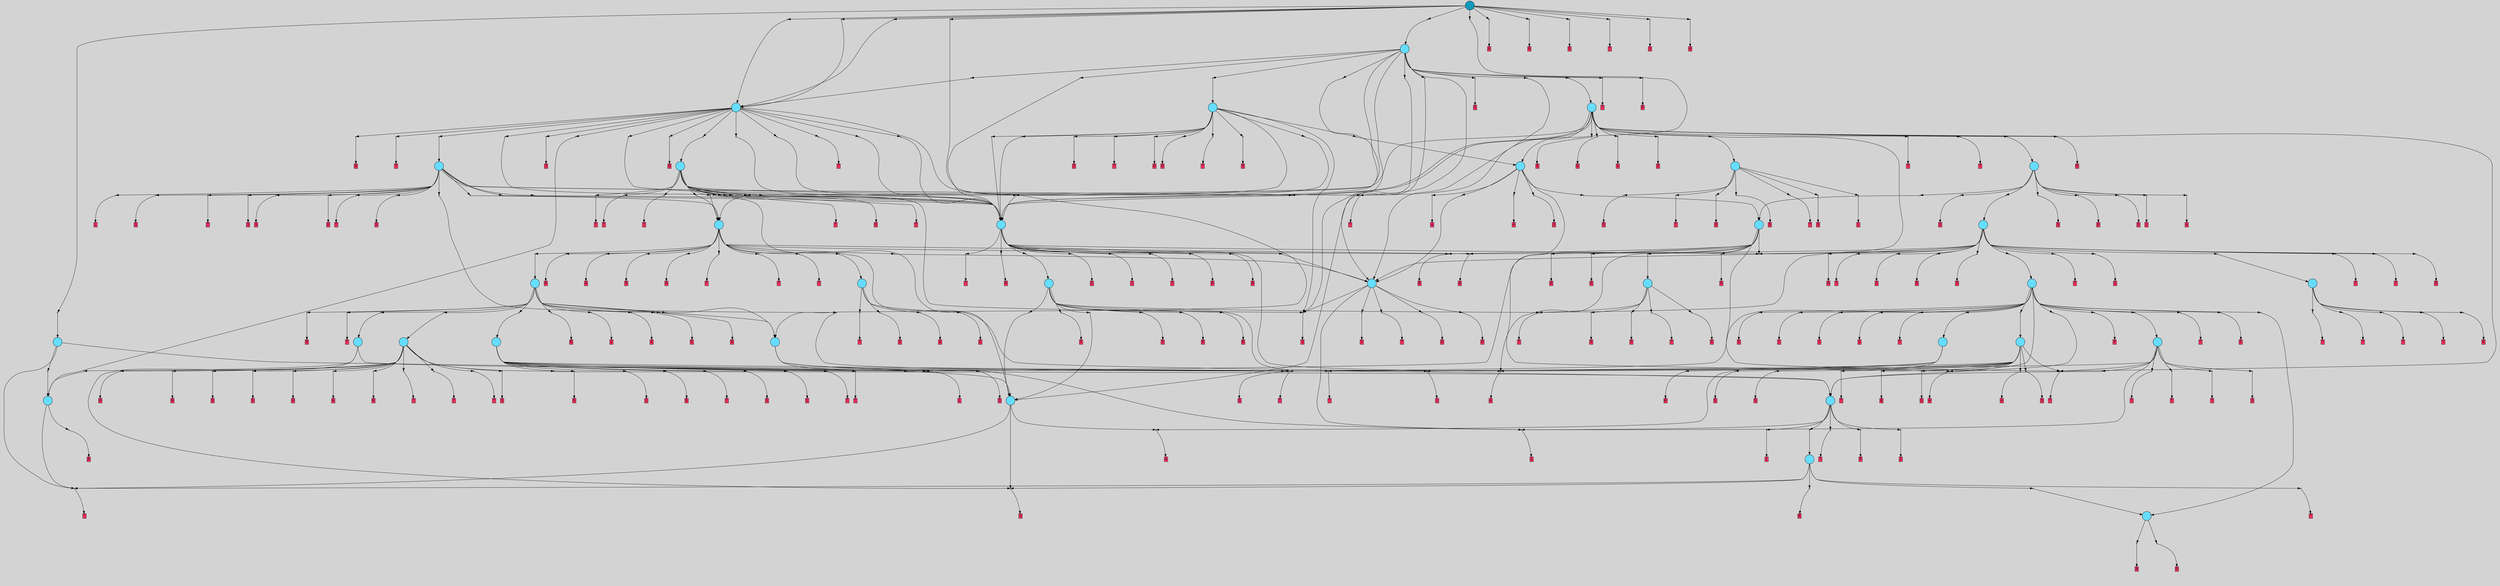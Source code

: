 // File exported with GEGELATI v1.3.1
// On the 2024-03-30 00:07:40
// With the File::TPGGraphDotExporter
digraph{
	graph[pad = "0.212, 0.055" bgcolor = lightgray]
	node[shape=circle style = filled label = ""]
		T3 [fillcolor="#66ddff"]
		T5 [fillcolor="#66ddff"]
		T6 [fillcolor="#66ddff"]
		T8 [fillcolor="#66ddff"]
		T54 [fillcolor="#66ddff"]
		T60 [fillcolor="#66ddff"]
		T70 [fillcolor="#66ddff"]
		T125 [fillcolor="#66ddff"]
		T279 [fillcolor="#66ddff"]
		T632 [fillcolor="#66ddff"]
		T661 [fillcolor="#66ddff"]
		T825 [fillcolor="#66ddff"]
		T1187 [fillcolor="#66ddff"]
		T1204 [fillcolor="#66ddff"]
		T1307 [fillcolor="#66ddff"]
		T1364 [fillcolor="#66ddff"]
		T1495 [fillcolor="#66ddff"]
		T1583 [fillcolor="#66ddff"]
		T1695 [fillcolor="#66ddff"]
		T1958 [fillcolor="#66ddff"]
		T2116 [fillcolor="#66ddff"]
		T2473 [fillcolor="#66ddff"]
		T2528 [fillcolor="#66ddff"]
		T2720 [fillcolor="#66ddff"]
		T2762 [fillcolor="#66ddff"]
		T3010 [fillcolor="#66ddff"]
		T3015 [fillcolor="#66ddff"]
		T3853 [fillcolor="#66ddff"]
		T4059 [fillcolor="#66ddff"]
		T4831 [fillcolor="#66ddff"]
		T5571 [fillcolor="#66ddff"]
		T5786 [fillcolor="#66ddff"]
		T6537 [fillcolor="#66ddff"]
		T9785 [fillcolor="#1199bb"]
		P270161 [fillcolor="#cccccc" shape=point] //
		I270161 [shape=box style=invis label="1|7&0|1#0|1&#92;n6|3&1|3#0|5&#92;n"]
		P270161 -> I270161[style=invis]
		A143387 [fillcolor="#ff3366" shape=box margin=0.03 width=0 height=0 label="3"]
		T3 -> P270161 -> A143387
		P270162 [fillcolor="#cccccc" shape=point] //
		I270162 [shape=box style=invis label="5|4&2|5#4|0&#92;n0|7&3|5#4|3&#92;n1|5&3|3#2|4&#92;n8|1&1|6#1|5&#92;n6|4&4|2#2|4&#92;n6|4&2|4#1|3&#92;n8|4&1|7#2|7&#92;n6|1&3|7#3|5&#92;n1|0&4|4#3|5&#92;n6|3&2|4#0|3&#92;n"]
		P270162 -> I270162[style=invis]
		A143388 [fillcolor="#ff3366" shape=box margin=0.03 width=0 height=0 label="4"]
		T3 -> P270162 -> A143388
		P270163 [fillcolor="#cccccc" shape=point] //
		I270163 [shape=box style=invis label="3|6&1|3#4|0&#92;n7|7&1|7#1|2&#92;n8|3&0|1#2|3&#92;n4|7&3|1#1|4&#92;n1|3&0|5#0|5&#92;n3|3&1|6#2|6&#92;n7|5&3|7#0|5&#92;n"]
		P270163 -> I270163[style=invis]
		A143389 [fillcolor="#ff3366" shape=box margin=0.03 width=0 height=0 label="5"]
		T5 -> P270163 -> A143389
		P270164 [fillcolor="#cccccc" shape=point] //
		I270164 [shape=box style=invis label="1|4&2|6#0|7&#92;n3|0&1|0#2|6&#92;n2|5&4|5#4|2&#92;n5|3&4|3#4|4&#92;n8|2&2|0#2|6&#92;n"]
		P270164 -> I270164[style=invis]
		A143390 [fillcolor="#ff3366" shape=box margin=0.03 width=0 height=0 label="6"]
		T5 -> P270164 -> A143390
		P270165 [fillcolor="#cccccc" shape=point] //
		I270165 [shape=box style=invis label="4|7&1|1#1|7&#92;n1|1&0|6#2|1&#92;n7|1&4|2#4|1&#92;n1|3&3|7#1|5&#92;n3|6&0|0#1|0&#92;n4|6&2|7#3|5&#92;n"]
		P270165 -> I270165[style=invis]
		A143391 [fillcolor="#ff3366" shape=box margin=0.03 width=0 height=0 label="6"]
		T6 -> P270165 -> A143391
		P270166 [fillcolor="#cccccc" shape=point] //
		I270166 [shape=box style=invis label="5|1&3|1#1|2&#92;n2|5&2|7#2|3&#92;n5|4&3|6#1|6&#92;n5|5&1|0#2|2&#92;n6|1&4|3#2|1&#92;n8|0&2|0#2|4&#92;n"]
		P270166 -> I270166[style=invis]
		A143392 [fillcolor="#ff3366" shape=box margin=0.03 width=0 height=0 label="7"]
		T6 -> P270166 -> A143392
		P270167 [fillcolor="#cccccc" shape=point] //
		I270167 [shape=box style=invis label="7|4&2|0#3|7&#92;n"]
		P270167 -> I270167[style=invis]
		A143393 [fillcolor="#ff3366" shape=box margin=0.03 width=0 height=0 label="8"]
		T8 -> P270167 -> A143393
		P270168 [fillcolor="#cccccc" shape=point] //
		I270168 [shape=box style=invis label="4|7&4|5#3|7&#92;n6|0&4|6#2|6&#92;n2|1&3|2#2|3&#92;n4|6&3|5#4|6&#92;n1|3&4|3#1|5&#92;n1|0&1|6#4|0&#92;n0|6&3|6#3|2&#92;n6|3&4|6#4|5&#92;n"]
		P270168 -> I270168[style=invis]
		A143394 [fillcolor="#ff3366" shape=box margin=0.03 width=0 height=0 label="0"]
		T8 -> P270168 -> A143394
		T3 -> P270166
		T5 -> P270162
		P270169 [fillcolor="#cccccc" shape=point] //
		I270169 [shape=box style=invis label="0|2&1|1#4|7&#92;n3|5&2|7#1|0&#92;n5|2&0|6#3|3&#92;n8|6&4|6#3|1&#92;n4|0&4|6#0|1&#92;n7|6&1|4#1|2&#92;n"]
		P270169 -> I270169[style=invis]
		A143395 [fillcolor="#ff3366" shape=box margin=0.03 width=0 height=0 label="4"]
		T54 -> P270169 -> A143395
		P270170 [fillcolor="#cccccc" shape=point] //
		I270170 [shape=box style=invis label="7|7&4|1#3|5&#92;n7|4&3|3#2|0&#92;n4|2&3|4#1|1&#92;n4|2&0|3#0|1&#92;n2|7&3|7#0|4&#92;n5|6&3|4#2|2&#92;n0|2&0|1#0|7&#92;n4|5&3|5#1|0&#92;n0|5&0|3#2|2&#92;n"]
		P270170 -> I270170[style=invis]
		A143396 [fillcolor="#ff3366" shape=box margin=0.03 width=0 height=0 label="7"]
		T54 -> P270170 -> A143396
		P270171 [fillcolor="#cccccc" shape=point] //
		I270171 [shape=box style=invis label="6|2&0|1#3|7&#92;n7|7&4|2#2|5&#92;n0|4&4|1#2|3&#92;n3|6&2|6#4|7&#92;n4|3&1|7#3|2&#92;n3|6&1|6#3|1&#92;n4|4&4|5#2|2&#92;n6|2&2|3#3|3&#92;n2|6&3|7#0|0&#92;n"]
		P270171 -> I270171[style=invis]
		A143397 [fillcolor="#ff3366" shape=box margin=0.03 width=0 height=0 label="5"]
		T54 -> P270171 -> A143397
		P270172 [fillcolor="#cccccc" shape=point] //
		I270172 [shape=box style=invis label="7|5&1|1#4|7&#92;n1|3&0|0#4|5&#92;n0|6&4|5#4|4&#92;n7|5&2|0#4|0&#92;n2|1&0|2#3|7&#92;n2|0&2|1#4|7&#92;n"]
		P270172 -> I270172[style=invis]
		A143398 [fillcolor="#ff3366" shape=box margin=0.03 width=0 height=0 label="2"]
		T54 -> P270172 -> A143398
		P270173 [fillcolor="#cccccc" shape=point] //
		I270173 [shape=box style=invis label="6|3&1|4#2|0&#92;n5|6&0|1#3|7&#92;n2|2&0|0#0|0&#92;n5|4&0|3#1|1&#92;n5|2&2|5#3|4&#92;n5|4&4|0#0|1&#92;n1|2&1|3#1|5&#92;n8|4&3|0#0|0&#92;n4|6&2|6#3|2&#92;n0|2&2|6#4|4&#92;n"]
		P270173 -> I270173[style=invis]
		A143399 [fillcolor="#ff3366" shape=box margin=0.03 width=0 height=0 label="1"]
		T60 -> P270173 -> A143399
		P270174 [fillcolor="#cccccc" shape=point] //
		I270174 [shape=box style=invis label="3|3&0|3#2|3&#92;n0|6&2|4#1|6&#92;n8|3&3|1#3|7&#92;n5|4&2|7#4|1&#92;n2|6&2|0#1|2&#92;n5|1&1|4#1|1&#92;n5|2&4|2#0|4&#92;n"]
		P270174 -> I270174[style=invis]
		A143400 [fillcolor="#ff3366" shape=box margin=0.03 width=0 height=0 label="2"]
		T60 -> P270174 -> A143400
		P270175 [fillcolor="#cccccc" shape=point] //
		I270175 [shape=box style=invis label="3|6&1|3#4|0&#92;n4|7&3|1#1|4&#92;n8|3&0|1#2|3&#92;n4|1&2|4#4|5&#92;n7|7&1|7#1|2&#92;n1|3&0|5#0|5&#92;n3|3&1|6#2|6&#92;n"]
		P270175 -> I270175[style=invis]
		A143401 [fillcolor="#ff3366" shape=box margin=0.03 width=0 height=0 label="5"]
		T60 -> P270175 -> A143401
		T70 -> P270161
		P270176 [fillcolor="#cccccc" shape=point] //
		I270176 [shape=box style=invis label="5|4&2|5#4|0&#92;n8|4&1|7#2|7&#92;n1|5&3|3#2|4&#92;n8|1&1|6#1|5&#92;n6|4&4|2#2|4&#92;n6|4&2|4#1|3&#92;n0|7&3|5#4|3&#92;n6|1&3|7#3|3&#92;n1|0&4|4#3|5&#92;n6|3&2|4#0|3&#92;n"]
		P270176 -> I270176[style=invis]
		T70 -> P270176 -> T6
		T70 -> P270163
		T125 -> P270173
		P270177 [fillcolor="#cccccc" shape=point] //
		I270177 [shape=box style=invis label="3|3&0|3#1|3&#92;n2|6&2|0#1|2&#92;n7|5&4|7#3|1&#92;n8|3&3|1#3|7&#92;n5|4&2|7#4|1&#92;n0|6&2|4#1|6&#92;n5|2&4|2#0|4&#92;n"]
		P270177 -> I270177[style=invis]
		T125 -> P270177 -> T6
		T125 -> P270166
		P270178 [fillcolor="#cccccc" shape=point] //
		I270178 [shape=box style=invis label="1|1&3|1#1|2&#92;n5|4&3|6#1|6&#92;n8|0&2|0#2|4&#92;n5|5&1|0#2|2&#92;n2|5&2|7#4|3&#92;n"]
		P270178 -> I270178[style=invis]
		A143402 [fillcolor="#ff3366" shape=box margin=0.03 width=0 height=0 label="7"]
		T279 -> P270178 -> A143402
		T279 -> P270174
		P270179 [fillcolor="#cccccc" shape=point] //
		I270179 [shape=box style=invis label="4|7&0|1#2|7&#92;n3|6&0|0#1|0&#92;n1|3&3|7#1|5&#92;n1|1&0|7#2|1&#92;n4|6&2|7#3|5&#92;n1|0&3|3#0|5&#92;n"]
		P270179 -> I270179[style=invis]
		A143403 [fillcolor="#ff3366" shape=box margin=0.03 width=0 height=0 label="6"]
		T279 -> P270179 -> A143403
		P270180 [fillcolor="#cccccc" shape=point] //
		I270180 [shape=box style=invis label="8|5&1|1#2|4&#92;n3|6&3|2#0|3&#92;n5|0&0|7#1|1&#92;n3|1&4|2#3|4&#92;n3|2&2|3#0|6&#92;n2|6&3|7#3|5&#92;n8|1&3|5#1|4&#92;n"]
		P270180 -> I270180[style=invis]
		A143404 [fillcolor="#ff3366" shape=box margin=0.03 width=0 height=0 label="3"]
		T279 -> P270180 -> A143404
		P270181 [fillcolor="#cccccc" shape=point] //
		I270181 [shape=box style=invis label="4|5&2|3#2|2&#92;n1|6&1|0#1|5&#92;n6|3&0|5#4|3&#92;n2|5&0|5#4|6&#92;n6|5&4|3#2|1&#92;n5|2&0|4#2|0&#92;n0|0&3|1#1|1&#92;n6|4&1|0#3|1&#92;n8|6&2|1#2|7&#92;n"]
		P270181 -> I270181[style=invis]
		A143405 [fillcolor="#ff3366" shape=box margin=0.03 width=0 height=0 label="8"]
		T279 -> P270181 -> A143405
		P270182 [fillcolor="#cccccc" shape=point] //
		I270182 [shape=box style=invis label="6|6&3|6#3|4&#92;n3|2&2|3#4|7&#92;n3|0&3|2#0|5&#92;n"]
		P270182 -> I270182[style=invis]
		A143406 [fillcolor="#ff3366" shape=box margin=0.03 width=0 height=0 label="3"]
		T279 -> P270182 -> A143406
		P270183 [fillcolor="#cccccc" shape=point] //
		I270183 [shape=box style=invis label="5|7&3|4#2|2&#92;n0|6&3|3#2|0&#92;n0|3&4|1#1|0&#92;n7|7&4|1#3|5&#92;n0|2&0|1#0|7&#92;n7|4&3|3#2|5&#92;n4|0&0|3#2|1&#92;n3|4&3|0#3|7&#92;n8|5&1|4#4|6&#92;n"]
		P270183 -> I270183[style=invis]
		A143407 [fillcolor="#ff3366" shape=box margin=0.03 width=0 height=0 label="7"]
		T632 -> P270183 -> A143407
		P270184 [fillcolor="#cccccc" shape=point] //
		I270184 [shape=box style=invis label="6|1&3|3#1|2&#92;n6|0&2|3#3|0&#92;n3|2&1|6#3|2&#92;n7|0&3|4#4|7&#92;n"]
		P270184 -> I270184[style=invis]
		T632 -> P270184 -> T8
		P270185 [fillcolor="#cccccc" shape=point] //
		I270185 [shape=box style=invis label="2|4&0|5#4|6&#92;n1|6&1|0#1|5&#92;n6|3&0|5#4|3&#92;n6|5&4|3#2|1&#92;n8|6&1|1#2|7&#92;n0|0&3|1#1|1&#92;n6|4&1|0#3|1&#92;n4|7&2|3#2|2&#92;n"]
		P270185 -> I270185[style=invis]
		A143408 [fillcolor="#ff3366" shape=box margin=0.03 width=0 height=0 label="8"]
		T632 -> P270185 -> A143408
		T632 -> P270161
		T632 -> P270166
		P270186 [fillcolor="#cccccc" shape=point] //
		I270186 [shape=box style=invis label="6|1&4|3#2|1&#92;n5|4&3|6#1|6&#92;n4|2&4|3#4|7&#92;n8|5&2|1#2|3&#92;n8|0&2|0#2|4&#92;n5|5&1|0#2|2&#92;n"]
		P270186 -> I270186[style=invis]
		A143409 [fillcolor="#ff3366" shape=box margin=0.03 width=0 height=0 label="7"]
		T661 -> P270186 -> A143409
		P270187 [fillcolor="#cccccc" shape=point] //
		I270187 [shape=box style=invis label="5|1&3|1#1|2&#92;n2|5&0|7#2|3&#92;n6|7&2|5#0|1&#92;n5|4&3|6#1|6&#92;n8|0&2|0#2|4&#92;n6|1&4|3#2|1&#92;n5|5&1|0#2|2&#92;n"]
		P270187 -> I270187[style=invis]
		A143410 [fillcolor="#ff3366" shape=box margin=0.03 width=0 height=0 label="7"]
		T661 -> P270187 -> A143410
		P270188 [fillcolor="#cccccc" shape=point] //
		I270188 [shape=box style=invis label="5|1&3|1#1|2&#92;n1|5&2|7#2|3&#92;n5|4&3|6#1|6&#92;n8|0&2|0#2|4&#92;n6|1&4|3#2|1&#92;n"]
		P270188 -> I270188[style=invis]
		A143411 [fillcolor="#ff3366" shape=box margin=0.03 width=0 height=0 label="7"]
		T661 -> P270188 -> A143411
		P270189 [fillcolor="#cccccc" shape=point] //
		I270189 [shape=box style=invis label="5|1&3|1#3|2&#92;n6|2&4|3#2|1&#92;n4|4&3|1#4|1&#92;n5|4&3|6#1|6&#92;n2|0&2|3#0|6&#92;n6|0&2|5#4|4&#92;n6|2&0|4#2|2&#92;n2|5&2|0#2|3&#92;n"]
		P270189 -> I270189[style=invis]
		A143412 [fillcolor="#ff3366" shape=box margin=0.03 width=0 height=0 label="7"]
		T661 -> P270189 -> A143412
		P270190 [fillcolor="#cccccc" shape=point] //
		I270190 [shape=box style=invis label="2|5&0|5#4|6&#92;n6|3&0|5#4|3&#92;n8|6&2|6#2|7&#92;n6|5&4|3#1|1&#92;n7|2&3|1#3|4&#92;n0|0&3|1#1|1&#92;n5|4&4|0#0|6&#92;n4|7&2|3#2|2&#92;n"]
		P270190 -> I270190[style=invis]
		A143413 [fillcolor="#ff3366" shape=box margin=0.03 width=0 height=0 label="8"]
		T661 -> P270190 -> A143413
		P270191 [fillcolor="#cccccc" shape=point] //
		I270191 [shape=box style=invis label="5|1&3|1#1|2&#92;n2|5&2|7#2|3&#92;n8|0&2|0#2|4&#92;n6|3&4|3#2|1&#92;n5|4&3|6#1|6&#92;n6|6&3|6#3|6&#92;n"]
		P270191 -> I270191[style=invis]
		A143414 [fillcolor="#ff3366" shape=box margin=0.03 width=0 height=0 label="7"]
		T825 -> P270191 -> A143414
		P270192 [fillcolor="#cccccc" shape=point] //
		I270192 [shape=box style=invis label="3|6&2|1#3|3&#92;n3|5&2|7#2|7&#92;n3|3&4|0#4|4&#92;n3|7&4|4#2|5&#92;n3|4&1|3#2|4&#92;n2|0&1|4#3|3&#92;n4|3&0|3#4|7&#92;n4|0&3|7#3|2&#92;n6|2&0|5#2|7&#92;n"]
		P270192 -> I270192[style=invis]
		A143415 [fillcolor="#ff3366" shape=box margin=0.03 width=0 height=0 label="5"]
		T825 -> P270192 -> A143415
		P270193 [fillcolor="#cccccc" shape=point] //
		I270193 [shape=box style=invis label="8|3&3|1#3|7&#92;n0|1&3|6#4|6&#92;n5|6&3|4#4|6&#92;n5|0&0|0#4|3&#92;n0|1&0|6#1|5&#92;n2|6&2|3#0|1&#92;n4|4&1|7#4|4&#92;n2|6&2|4#1|2&#92;n"]
		P270193 -> I270193[style=invis]
		A143416 [fillcolor="#ff3366" shape=box margin=0.03 width=0 height=0 label="2"]
		T825 -> P270193 -> A143416
		T825 -> P270174
		P270194 [fillcolor="#cccccc" shape=point] //
		I270194 [shape=box style=invis label="5|0&1|0#3|2&#92;n6|1&4|1#2|1&#92;n5|1&3|1#1|2&#92;n3|4&2|4#3|2&#92;n5|4&3|6#1|7&#92;n"]
		P270194 -> I270194[style=invis]
		T825 -> P270194 -> T632
		P270195 [fillcolor="#cccccc" shape=point] //
		I270195 [shape=box style=invis label="5|3&0|0#0|2&#92;n1|2&4|1#4|6&#92;n8|4&0|7#2|0&#92;n2|0&4|4#0|3&#92;n2|2&4|4#0|0&#92;n5|0&4|1#3|0&#92;n6|7&2|0#1|1&#92;n4|3&2|7#2|5&#92;n"]
		P270195 -> I270195[style=invis]
		A143417 [fillcolor="#ff3366" shape=box margin=0.03 width=0 height=0 label="1"]
		T825 -> P270195 -> A143417
		P270196 [fillcolor="#cccccc" shape=point] //
		I270196 [shape=box style=invis label="6|1&0|7#3|5&#92;n8|4&3|7#2|1&#92;n0|7&3|5#4|3&#92;n5|4&2|0#4|0&#92;n6|0&2|4#1|3&#92;n6|3&2|4#0|1&#92;n6|4&4|2#2|4&#92;n2|2&3|6#3|0&#92;n"]
		P270196 -> I270196[style=invis]
		A143418 [fillcolor="#ff3366" shape=box margin=0.03 width=0 height=0 label="4"]
		T1187 -> P270196 -> A143418
		P270197 [fillcolor="#cccccc" shape=point] //
		I270197 [shape=box style=invis label="4|2&2|3#2|3&#92;n7|7&4|2#2|5&#92;n3|5&0|0#2|4&#92;n1|0&3|3#0|4&#92;n7|5&4|0#0|1&#92;n5|6&3|4#3|6&#92;n6|3&1|7#0|2&#92;n"]
		P270197 -> I270197[style=invis]
		A143419 [fillcolor="#ff3366" shape=box margin=0.03 width=0 height=0 label="5"]
		T1187 -> P270197 -> A143419
		P270198 [fillcolor="#cccccc" shape=point] //
		I270198 [shape=box style=invis label="6|6&2|2#4|4&#92;n4|0&1|5#1|4&#92;n2|1&0|5#4|5&#92;n0|1&0|7#2|4&#92;n2|0&3|4#1|7&#92;n2|7&1|2#3|7&#92;n2|3&3|4#0|3&#92;n0|1&1|7#4|3&#92;n"]
		P270198 -> I270198[style=invis]
		A143420 [fillcolor="#ff3366" shape=box margin=0.03 width=0 height=0 label="5"]
		T1187 -> P270198 -> A143420
		P270199 [fillcolor="#cccccc" shape=point] //
		I270199 [shape=box style=invis label="8|0&3|7#1|3&#92;n8|0&0|0#2|4&#92;n7|5&1|1#3|7&#92;n2|5&2|7#2|3&#92;n5|1&3|4#1|1&#92;n5|4&3|6#1|6&#92;n"]
		P270199 -> I270199[style=invis]
		A143421 [fillcolor="#ff3366" shape=box margin=0.03 width=0 height=0 label="7"]
		T1187 -> P270199 -> A143421
		P270200 [fillcolor="#cccccc" shape=point] //
		I270200 [shape=box style=invis label="5|4&3|6#1|6&#92;n5|1&3|0#1|2&#92;n6|6&4|3#2|1&#92;n5|5&1|0#2|2&#92;n"]
		P270200 -> I270200[style=invis]
		A143422 [fillcolor="#ff3366" shape=box margin=0.03 width=0 height=0 label="7"]
		T1187 -> P270200 -> A143422
		P270201 [fillcolor="#cccccc" shape=point] //
		I270201 [shape=box style=invis label="6|4&1|0#3|6&#92;n1|6&1|0#1|6&#92;n2|7&2|3#2|2&#92;n4|5&4|3#2|1&#92;n0|0&3|1#1|1&#92;n2|5&2|0#2|4&#92;n8|2&1|1#1|0&#92;n8|6&2|1#2|7&#92;n7|2&3|1#3|4&#92;n"]
		P270201 -> I270201[style=invis]
		A143423 [fillcolor="#ff3366" shape=box margin=0.03 width=0 height=0 label="8"]
		T1187 -> P270201 -> A143423
		P270202 [fillcolor="#cccccc" shape=point] //
		I270202 [shape=box style=invis label="0|1&1|7#2|3&#92;n8|1&4|6#1|1&#92;n2|1&0|5#4|5&#92;n7|1&0|7#2|4&#92;n4|1&4|3#2|7&#92;n2|7&1|2#3|7&#92;n7|1&4|6#0|5&#92;n2|0&1|5#1|7&#92;n8|3&4|2#0|0&#92;n"]
		P270202 -> I270202[style=invis]
		A143424 [fillcolor="#ff3366" shape=box margin=0.03 width=0 height=0 label="5"]
		T1187 -> P270202 -> A143424
		P270203 [fillcolor="#cccccc" shape=point] //
		I270203 [shape=box style=invis label="0|2&1|2#4|7&#92;n5|2&0|6#3|3&#92;n6|1&4|7#3|1&#92;n4|0&4|6#0|1&#92;n7|6&1|6#1|2&#92;n8|0&1|6#0|6&#92;n"]
		P270203 -> I270203[style=invis]
		A143425 [fillcolor="#ff3366" shape=box margin=0.03 width=0 height=0 label="4"]
		T1187 -> P270203 -> A143425
		P270204 [fillcolor="#cccccc" shape=point] //
		I270204 [shape=box style=invis label="5|4&2|5#4|0&#92;n0|7&3|5#4|3&#92;n1|5&3|3#2|4&#92;n8|1&1|6#1|5&#92;n6|4&4|2#2|4&#92;n6|0&2|4#1|3&#92;n1|0&4|4#3|5&#92;n6|1&3|7#3|5&#92;n8|4&1|7#2|7&#92;n6|2&2|4#4|7&#92;n"]
		P270204 -> I270204[style=invis]
		A143426 [fillcolor="#ff3366" shape=box margin=0.03 width=0 height=0 label="4"]
		T1187 -> P270204 -> A143426
		P270205 [fillcolor="#cccccc" shape=point] //
		I270205 [shape=box style=invis label="4|0&1|5#2|4&#92;n2|0&3|4#1|7&#92;n2|3&3|4#0|3&#92;n0|2&0|6#2|4&#92;n2|7&1|2#3|7&#92;n6|6&2|2#4|4&#92;n"]
		P270205 -> I270205[style=invis]
		A143427 [fillcolor="#ff3366" shape=box margin=0.03 width=0 height=0 label="5"]
		T1187 -> P270205 -> A143427
		P270206 [fillcolor="#cccccc" shape=point] //
		I270206 [shape=box style=invis label="5|2&2|5#3|4&#92;n0|2&3|6#2|4&#92;n8|7&2|3#4|1&#92;n8|3&1|4#2|7&#92;n5|4&4|0#0|1&#92;n5|6&0|1#3|7&#92;n1|2&1|3#1|5&#92;n2|2&0|0#0|0&#92;n2|0&0|4#1|2&#92;n"]
		P270206 -> I270206[style=invis]
		A143428 [fillcolor="#ff3366" shape=box margin=0.03 width=0 height=0 label="1"]
		T1187 -> P270206 -> A143428
		P270207 [fillcolor="#cccccc" shape=point] //
		I270207 [shape=box style=invis label="5|0&3|4#2|5&#92;n7|4&3|3#2|0&#92;n8|4&1|5#1|5&#92;n4|6&0|2#3|7&#92;n4|5&3|5#3|3&#92;n0|2&0|1#0|7&#92;n4|3&3|4#1|1&#92;n0|5&0|1#2|2&#92;n4|2&0|3#0|7&#92;n2|0&3|7#0|4&#92;n"]
		P270207 -> I270207[style=invis]
		A143429 [fillcolor="#ff3366" shape=box margin=0.03 width=0 height=0 label="7"]
		T1204 -> P270207 -> A143429
		P270208 [fillcolor="#cccccc" shape=point] //
		I270208 [shape=box style=invis label="4|2&0|3#4|7&#92;n3|5&2|7#2|7&#92;n3|3&4|0#4|4&#92;n3|4&1|3#2|4&#92;n7|7&0|2#4|6&#92;n2|4&1|4#3|3&#92;n7|2&0|7#3|2&#92;n4|0&3|7#3|2&#92;n6|2&0|5#2|7&#92;n"]
		P270208 -> I270208[style=invis]
		A143430 [fillcolor="#ff3366" shape=box margin=0.03 width=0 height=0 label="5"]
		T1204 -> P270208 -> A143430
		P270209 [fillcolor="#cccccc" shape=point] //
		I270209 [shape=box style=invis label="3|6&2|1#3|3&#92;n3|7&1|2#4|5&#92;n3|3&4|0#4|4&#92;n3|5&4|1#2|5&#92;n3|4&1|3#2|4&#92;n2|0&1|4#3|3&#92;n3|5&2|7#2|7&#92;n4|0&3|7#3|2&#92;n4|3&0|3#4|7&#92;n6|2&0|5#2|7&#92;n"]
		P270209 -> I270209[style=invis]
		A143431 [fillcolor="#ff3366" shape=box margin=0.03 width=0 height=0 label="5"]
		T1204 -> P270209 -> A143431
		P270210 [fillcolor="#cccccc" shape=point] //
		I270210 [shape=box style=invis label="6|6&2|1#3|3&#92;n6|2&4|5#2|7&#92;n3|7&4|4#2|5&#92;n3|3&4|0#4|4&#92;n3|4&1|3#2|4&#92;n6|7&3|4#3|6&#92;n2|0&1|4#3|3&#92;n4|3&0|3#4|7&#92;n4|0&3|7#3|2&#92;n3|5&2|7#2|7&#92;n"]
		P270210 -> I270210[style=invis]
		A143432 [fillcolor="#ff3366" shape=box margin=0.03 width=0 height=0 label="5"]
		T1204 -> P270210 -> A143432
		P270211 [fillcolor="#cccccc" shape=point] //
		I270211 [shape=box style=invis label="7|7&4|1#3|5&#92;n7|4&3|3#2|0&#92;n4|2&3|4#1|1&#92;n4|2&0|3#0|1&#92;n2|7&3|7#0|4&#92;n0|5&0|3#2|2&#92;n0|2&0|1#0|7&#92;n4|5&3|5#1|0&#92;n5|7&3|4#2|2&#92;n"]
		P270211 -> I270211[style=invis]
		A143433 [fillcolor="#ff3366" shape=box margin=0.03 width=0 height=0 label="7"]
		T1204 -> P270211 -> A143433
		P270212 [fillcolor="#cccccc" shape=point] //
		I270212 [shape=box style=invis label="2|5&0|5#4|6&#92;n1|6&1|0#1|5&#92;n6|3&0|5#4|3&#92;n4|7&2|3#2|2&#92;n6|5&4|3#2|1&#92;n0|0&3|1#1|1&#92;n6|4&1|0#3|1&#92;n8|6&2|1#2|7&#92;n3|3&1|6#3|2&#92;n2|2&3|1#3|4&#92;n"]
		P270212 -> I270212[style=invis]
		A143434 [fillcolor="#ff3366" shape=box margin=0.03 width=0 height=0 label="8"]
		T1307 -> P270212 -> A143434
		T1307 -> P270211
		P270213 [fillcolor="#cccccc" shape=point] //
		I270213 [shape=box style=invis label="2|4&4|1#3|3&#92;n5|0&2|2#4|3&#92;n3|3&1|7#1|7&#92;n5|5&0|3#0|1&#92;n"]
		P270213 -> I270213[style=invis]
		T1307 -> P270213 -> T3
		P270214 [fillcolor="#cccccc" shape=point] //
		I270214 [shape=box style=invis label="0|6&2|6#0|7&#92;n4|6&1|4#3|1&#92;n6|4&3|7#1|4&#92;n3|4&2|6#2|5&#92;n6|4&2|5#4|5&#92;n8|5&4|6#3|4&#92;n5|7&0|7#0|0&#92;n1|3&1|7#3|2&#92;n1|0&3|1#0|1&#92;n6|2&3|3#2|3&#92;n"]
		P270214 -> I270214[style=invis]
		A143435 [fillcolor="#ff3366" shape=box margin=0.03 width=0 height=0 label="5"]
		T1307 -> P270214 -> A143435
		P270215 [fillcolor="#cccccc" shape=point] //
		I270215 [shape=box style=invis label="5|1&3|1#1|2&#92;n7|5&1|1#3|7&#92;n5|4&3|6#1|6&#92;n8|0&3|7#1|3&#92;n2|5&2|7#2|3&#92;n5|5&1|0#2|2&#92;n6|1&4|3#2|1&#92;n8|0&0|0#2|4&#92;n"]
		P270215 -> I270215[style=invis]
		A143436 [fillcolor="#ff3366" shape=box margin=0.03 width=0 height=0 label="7"]
		T1307 -> P270215 -> A143436
		P270216 [fillcolor="#cccccc" shape=point] //
		I270216 [shape=box style=invis label="6|2&0|5#2|7&#92;n3|5&2|7#2|7&#92;n3|7&4|4#2|5&#92;n3|4&1|3#2|4&#92;n4|7&0|3#4|7&#92;n2|0&1|4#3|3&#92;n4|0&3|7#3|2&#92;n6|6&2|1#3|3&#92;n"]
		P270216 -> I270216[style=invis]
		A143437 [fillcolor="#ff3366" shape=box margin=0.03 width=0 height=0 label="5"]
		T1307 -> P270216 -> A143437
		P270217 [fillcolor="#cccccc" shape=point] //
		I270217 [shape=box style=invis label="2|5&0|5#4|6&#92;n1|6&1|0#1|5&#92;n6|3&0|5#4|3&#92;n4|7&2|3#2|2&#92;n6|5&4|3#2|1&#92;n0|0&3|1#1|1&#92;n6|4&1|0#3|1&#92;n7|2&3|1#3|4&#92;n8|6&2|1#2|7&#92;n"]
		P270217 -> I270217[style=invis]
		A143438 [fillcolor="#ff3366" shape=box margin=0.03 width=0 height=0 label="8"]
		T1307 -> P270217 -> A143438
		P270218 [fillcolor="#cccccc" shape=point] //
		I270218 [shape=box style=invis label="4|6&2|1#0|0&#92;n6|3&1|1#0|5&#92;n1|7&0|1#1|1&#92;n"]
		P270218 -> I270218[style=invis]
		T1307 -> P270218 -> T3
		P270219 [fillcolor="#cccccc" shape=point] //
		I270219 [shape=box style=invis label="1|7&0|1#0|3&#92;n"]
		P270219 -> I270219[style=invis]
		A143439 [fillcolor="#ff3366" shape=box margin=0.03 width=0 height=0 label="3"]
		T1364 -> P270219 -> A143439
		P270220 [fillcolor="#cccccc" shape=point] //
		I270220 [shape=box style=invis label="7|5&3|3#0|0&#92;n3|5&2|0#1|2&#92;n5|6&1|4#2|0&#92;n2|6&2|5#2|6&#92;n2|1&3|3#4|7&#92;n6|2&4|2#2|2&#92;n4|0&3|4#3|7&#92;n"]
		P270220 -> I270220[style=invis]
		A143440 [fillcolor="#ff3366" shape=box margin=0.03 width=0 height=0 label="0"]
		T1364 -> P270220 -> A143440
		P270221 [fillcolor="#cccccc" shape=point] //
		I270221 [shape=box style=invis label="2|5&0|5#4|6&#92;n1|6&1|0#1|5&#92;n0|0&3|1#1|1&#92;n2|0&2|3#2|2&#92;n6|3&0|5#4|3&#92;n6|5&4|3#2|1&#92;n7|2&3|1#3|4&#92;n8|6&2|1#2|7&#92;n"]
		P270221 -> I270221[style=invis]
		A143441 [fillcolor="#ff3366" shape=box margin=0.03 width=0 height=0 label="8"]
		T1364 -> P270221 -> A143441
		P270222 [fillcolor="#cccccc" shape=point] //
		I270222 [shape=box style=invis label="6|2&0|5#2|7&#92;n6|5&2|7#2|7&#92;n3|7&4|4#2|5&#92;n3|4&1|3#2|4&#92;n4|7&0|3#4|7&#92;n1|3&2|1#3|3&#92;n2|6&3|3#3|3&#92;n2|6&1|4#3|3&#92;n6|6&2|1#3|3&#92;n4|0&3|7#3|2&#92;n"]
		P270222 -> I270222[style=invis]
		A143442 [fillcolor="#ff3366" shape=box margin=0.03 width=0 height=0 label="5"]
		T1364 -> P270222 -> A143442
		P270223 [fillcolor="#cccccc" shape=point] //
		I270223 [shape=box style=invis label="6|2&0|5#2|7&#92;n2|0&1|4#3|3&#92;n3|7&4|7#2|5&#92;n3|4&1|3#2|4&#92;n3|5&2|7#2|7&#92;n4|0&3|7#3|2&#92;n6|6&2|1#3|3&#92;n"]
		P270223 -> I270223[style=invis]
		A143443 [fillcolor="#ff3366" shape=box margin=0.03 width=0 height=0 label="5"]
		T1364 -> P270223 -> A143443
		P270224 [fillcolor="#cccccc" shape=point] //
		I270224 [shape=box style=invis label="2|6&2|0#2|6&#92;n5|2&2|7#0|2&#92;n2|1&4|3#4|7&#92;n0|1&3|5#4|7&#92;n4|3&3|4#3|7&#92;n"]
		P270224 -> I270224[style=invis]
		A143444 [fillcolor="#ff3366" shape=box margin=0.03 width=0 height=0 label="0"]
		T1364 -> P270224 -> A143444
		P270225 [fillcolor="#cccccc" shape=point] //
		I270225 [shape=box style=invis label="8|1&1|6#1|5&#92;n5|4&2|5#4|0&#92;n1|5&3|3#2|4&#92;n0|7&3|5#4|3&#92;n6|4&3|2#2|4&#92;n6|4&2|4#1|3&#92;n8|4&1|7#2|7&#92;n6|1&3|7#3|5&#92;n1|0&4|4#3|5&#92;n6|3&2|4#0|7&#92;n"]
		P270225 -> I270225[style=invis]
		T1364 -> P270225 -> T825
		P270226 [fillcolor="#cccccc" shape=point] //
		I270226 [shape=box style=invis label="3|6&0|0#1|0&#92;n1|3&3|7#0|5&#92;n3|7&2|0#4|7&#92;n2|0&3|1#4|7&#92;n6|5&0|3#3|3&#92;n2|4&4|6#3|5&#92;n"]
		P270226 -> I270226[style=invis]
		A143445 [fillcolor="#ff3366" shape=box margin=0.03 width=0 height=0 label="6"]
		T1364 -> P270226 -> A143445
		P270227 [fillcolor="#cccccc" shape=point] //
		I270227 [shape=box style=invis label="8|2&4|6#0|0&#92;n8|2&3|7#0|0&#92;n2|6&2|0#3|6&#92;n6|0&0|7#2|4&#92;n2|1&4|7#2|7&#92;n5|0&3|2#2|0&#92;n"]
		P270227 -> I270227[style=invis]
		A143446 [fillcolor="#ff3366" shape=box margin=0.03 width=0 height=0 label="0"]
		T1364 -> P270227 -> A143446
		P270228 [fillcolor="#cccccc" shape=point] //
		I270228 [shape=box style=invis label="7|5&1|1#3|7&#92;n5|1&3|1#1|2&#92;n5|4&3|6#0|6&#92;n8|0&3|7#1|3&#92;n2|5&2|7#2|3&#92;n5|5&1|0#2|2&#92;n6|1&4|3#2|1&#92;n8|0&0|0#2|4&#92;n0|2&0|7#2|4&#92;n"]
		P270228 -> I270228[style=invis]
		A143447 [fillcolor="#ff3366" shape=box margin=0.03 width=0 height=0 label="7"]
		T1364 -> P270228 -> A143447
		P270229 [fillcolor="#cccccc" shape=point] //
		I270229 [shape=box style=invis label="0|2&0|1#0|7&#92;n7|4&3|3#2|0&#92;n4|5&3|5#3|3&#92;n5|7&2|5#1|0&#92;n4|6&0|2#3|7&#92;n8|4&1|5#1|5&#92;n4|3&3|4#1|1&#92;n0|5&0|1#2|2&#92;n4|2&0|3#1|7&#92;n2|0&3|7#0|4&#92;n"]
		P270229 -> I270229[style=invis]
		A143448 [fillcolor="#ff3366" shape=box margin=0.03 width=0 height=0 label="7"]
		T1364 -> P270229 -> A143448
		P270230 [fillcolor="#cccccc" shape=point] //
		I270230 [shape=box style=invis label="5|0&4|5#1|4&#92;n6|4&0|2#4|6&#92;n"]
		P270230 -> I270230[style=invis]
		A143449 [fillcolor="#ff3366" shape=box margin=0.03 width=0 height=0 label="7"]
		T1364 -> P270230 -> A143449
		P270231 [fillcolor="#cccccc" shape=point] //
		I270231 [shape=box style=invis label="3|5&2|7#2|7&#92;n3|6&2|1#3|3&#92;n3|3&4|0#4|4&#92;n3|7&4|4#2|5&#92;n3|4&0|3#2|4&#92;n5|1&2|1#0|1&#92;n2|0&1|4#3|3&#92;n4|3&0|3#4|7&#92;n4|0&3|7#3|2&#92;n6|2&0|5#2|7&#92;n"]
		P270231 -> I270231[style=invis]
		A143450 [fillcolor="#ff3366" shape=box margin=0.03 width=0 height=0 label="5"]
		T1495 -> P270231 -> A143450
		P270232 [fillcolor="#cccccc" shape=point] //
		I270232 [shape=box style=invis label="3|0&4|7#4|6&#92;n5|1&3|5#1|6&#92;n8|1&4|4#2|5&#92;n"]
		P270232 -> I270232[style=invis]
		A143451 [fillcolor="#ff3366" shape=box margin=0.03 width=0 height=0 label="7"]
		T1495 -> P270232 -> A143451
		P270233 [fillcolor="#cccccc" shape=point] //
		I270233 [shape=box style=invis label="6|6&2|2#4|4&#92;n2|0&3|4#1|7&#92;n2|1&0|5#4|5&#92;n2|3&3|4#0|3&#92;n0|5&1|2#1|1&#92;n2|7&1|2#3|7&#92;n6|0&1|3#3|6&#92;n5|3&2|7#4|6&#92;n0|1&0|7#4|4&#92;n"]
		P270233 -> I270233[style=invis]
		A143452 [fillcolor="#ff3366" shape=box margin=0.03 width=0 height=0 label="5"]
		T1495 -> P270233 -> A143452
		P270234 [fillcolor="#cccccc" shape=point] //
		I270234 [shape=box style=invis label="2|7&1|2#3|7&#92;n2|0&3|4#1|7&#92;n5|3&2|7#4|6&#92;n4|5&1|5#1|4&#92;n1|4&2|6#0|7&#92;n2|3&3|4#0|3&#92;n0|1&1|7#4|3&#92;n2|1&0|5#1|5&#92;n6|0&2|2#4|4&#92;n6|7&3|0#3|4&#92;n"]
		P270234 -> I270234[style=invis]
		A143453 [fillcolor="#ff3366" shape=box margin=0.03 width=0 height=0 label="5"]
		T1495 -> P270234 -> A143453
		P270235 [fillcolor="#cccccc" shape=point] //
		I270235 [shape=box style=invis label="5|1&3|1#1|2&#92;n5|4&3|0#1|6&#92;n5|6&1|0#2|2&#92;n2|0&3|7#0|6&#92;n6|1&4|0#2|1&#92;n8|0&2|0#2|4&#92;n"]
		P270235 -> I270235[style=invis]
		A143454 [fillcolor="#ff3366" shape=box margin=0.03 width=0 height=0 label="7"]
		T1495 -> P270235 -> A143454
		P270236 [fillcolor="#cccccc" shape=point] //
		I270236 [shape=box style=invis label="3|6&1|6#3|1&#92;n7|7&4|2#2|5&#92;n0|4&4|1#2|3&#92;n3|6&2|6#4|7&#92;n4|3&1|7#3|2&#92;n7|0&1|6#1|0&#92;n6|4&4|5#2|2&#92;n6|2&2|3#3|3&#92;n2|6&3|7#0|0&#92;n"]
		P270236 -> I270236[style=invis]
		A143455 [fillcolor="#ff3366" shape=box margin=0.03 width=0 height=0 label="5"]
		T1495 -> P270236 -> A143455
		P270237 [fillcolor="#cccccc" shape=point] //
		I270237 [shape=box style=invis label="5|4&4|5#0|1&#92;n0|2&4|6#4|4&#92;n1|2&1|3#1|5&#92;n5|2&2|5#3|4&#92;n6|2&4|3#4|4&#92;n3|0&2|1#3|7&#92;n8|4&3|0#1|0&#92;n6|3&1|4#2|0&#92;n6|6&0|3#1|1&#92;n1|4&3|0#1|2&#92;n"]
		P270237 -> I270237[style=invis]
		A143456 [fillcolor="#ff3366" shape=box margin=0.03 width=0 height=0 label="1"]
		T1495 -> P270237 -> A143456
		P270238 [fillcolor="#cccccc" shape=point] //
		I270238 [shape=box style=invis label="4|4&3|6#1|6&#92;n5|1&3|1#1|2&#92;n2|5&2|7#2|3&#92;n5|5&1|0#2|2&#92;n8|0&2|0#4|4&#92;n"]
		P270238 -> I270238[style=invis]
		A143457 [fillcolor="#ff3366" shape=box margin=0.03 width=0 height=0 label="7"]
		T1583 -> P270238 -> A143457
		P270239 [fillcolor="#cccccc" shape=point] //
		I270239 [shape=box style=invis label="8|3&0|1#2|3&#92;n3|5&1|5#2|3&#92;n1|3&0|5#0|5&#92;n3|5&1|6#2|6&#92;n4|7&3|1#1|4&#92;n4|1&1|0#4|0&#92;n7|7&4|7#1|2&#92;n3|0&0|3#3|5&#92;n"]
		P270239 -> I270239[style=invis]
		A143458 [fillcolor="#ff3366" shape=box margin=0.03 width=0 height=0 label="5"]
		T1583 -> P270239 -> A143458
		T1583 -> P270173
		P270240 [fillcolor="#cccccc" shape=point] //
		I270240 [shape=box style=invis label="5|1&3|1#1|2&#92;n7|5&1|1#3|7&#92;n5|4&3|6#1|6&#92;n8|2&0|2#0|4&#92;n2|5&2|7#2|3&#92;n8|0&3|7#1|3&#92;n5|5&1|0#2|2&#92;n8|5&0|0#2|4&#92;n"]
		P270240 -> I270240[style=invis]
		A143459 [fillcolor="#ff3366" shape=box margin=0.03 width=0 height=0 label="7"]
		T1583 -> P270240 -> A143459
		P270241 [fillcolor="#cccccc" shape=point] //
		I270241 [shape=box style=invis label="3|3&0|3#2|3&#92;n1|0&3|4#1|0&#92;n5|2&4|2#0|4&#92;n7|6&1|4#0|1&#92;n0|6&2|4#1|6&#92;n5|1&1|1#1|1&#92;n0|0&0|7#2|4&#92;n5|4&2|7#4|1&#92;n"]
		P270241 -> I270241[style=invis]
		A143460 [fillcolor="#ff3366" shape=box margin=0.03 width=0 height=0 label="2"]
		T1583 -> P270241 -> A143460
		P270242 [fillcolor="#cccccc" shape=point] //
		I270242 [shape=box style=invis label="3|6&2|1#3|3&#92;n3|5&2|7#2|5&#92;n4|3&0|3#4|7&#92;n3|4&1|3#2|4&#92;n2|0&1|4#3|3&#92;n3|3&4|0#4|4&#92;n4|0&3|7#3|2&#92;n6|2&0|5#2|7&#92;n7|1&2|4#2|7&#92;n"]
		P270242 -> I270242[style=invis]
		A143461 [fillcolor="#ff3366" shape=box margin=0.03 width=0 height=0 label="5"]
		T1583 -> P270242 -> A143461
		P270243 [fillcolor="#cccccc" shape=point] //
		I270243 [shape=box style=invis label="0|2&0|1#0|7&#92;n4|2&0|3#3|1&#92;n7|4&3|6#0|0&#92;n2|7&3|7#0|4&#92;n2|0&2|5#1|4&#92;n4|5&3|4#1|2&#92;n7|4&3|3#2|0&#92;n6|4&4|3#1|7&#92;n5|7&3|4#1|7&#92;n0|5&0|3#2|2&#92;n"]
		P270243 -> I270243[style=invis]
		A143462 [fillcolor="#ff3366" shape=box margin=0.03 width=0 height=0 label="7"]
		T1583 -> P270243 -> A143462
		P270244 [fillcolor="#cccccc" shape=point] //
		I270244 [shape=box style=invis label="0|7&3|2#3|3&#92;n7|0&2|3#4|4&#92;n2|0&2|6#2|7&#92;n"]
		P270244 -> I270244[style=invis]
		A143463 [fillcolor="#ff3366" shape=box margin=0.03 width=0 height=0 label="5"]
		T1583 -> P270244 -> A143463
		P270245 [fillcolor="#cccccc" shape=point] //
		I270245 [shape=box style=invis label="6|0&4|0#4|5&#92;n1|1&4|5#4|7&#92;n"]
		P270245 -> I270245[style=invis]
		T1583 -> P270245 -> T3
		P270246 [fillcolor="#cccccc" shape=point] //
		I270246 [shape=box style=invis label="3|3&0|3#2|3&#92;n0|6&2|4#1|6&#92;n8|3&3|1#3|7&#92;n5|4&2|7#4|1&#92;n5|1&1|4#1|1&#92;n2|6&2|0#1|2&#92;n5|2&2|2#0|4&#92;n"]
		P270246 -> I270246[style=invis]
		A143464 [fillcolor="#ff3366" shape=box margin=0.03 width=0 height=0 label="2"]
		T1583 -> P270246 -> A143464
		T1583 -> P270215
		P270247 [fillcolor="#cccccc" shape=point] //
		I270247 [shape=box style=invis label="6|1&1|7#2|6&#92;n4|0&1|4#2|0&#92;n"]
		P270247 -> I270247[style=invis]
		A143465 [fillcolor="#ff3366" shape=box margin=0.03 width=0 height=0 label="7"]
		T1583 -> P270247 -> A143465
		P270248 [fillcolor="#cccccc" shape=point] //
		I270248 [shape=box style=invis label="6|7&1|3#0|4&#92;n"]
		P270248 -> I270248[style=invis]
		A143466 [fillcolor="#ff3366" shape=box margin=0.03 width=0 height=0 label="3"]
		T1695 -> P270248 -> A143466
		T1695 -> P270174
		P270249 [fillcolor="#cccccc" shape=point] //
		I270249 [shape=box style=invis label="6|4&3|2#2|4&#92;n2|0&4|4#3|5&#92;n1|5&3|3#2|4&#92;n6|1&3|7#1|5&#92;n6|4&2|4#1|3&#92;n8|4&1|7#2|7&#92;n5|4&2|5#4|0&#92;n4|0&0|0#2|5&#92;n0|4&3|5#4|3&#92;n6|3&2|4#0|3&#92;n"]
		P270249 -> I270249[style=invis]
		T1695 -> P270249 -> T825
		P270250 [fillcolor="#cccccc" shape=point] //
		I270250 [shape=box style=invis label="1|5&2|3#0|3&#92;n4|4&2|0#3|7&#92;n4|0&1|4#1|0&#92;n"]
		P270250 -> I270250[style=invis]
		A143467 [fillcolor="#ff3366" shape=box margin=0.03 width=0 height=0 label="7"]
		T1695 -> P270250 -> A143467
		T1695 -> P270199
		P270251 [fillcolor="#cccccc" shape=point] //
		I270251 [shape=box style=invis label="0|2&0|1#0|7&#92;n8|4&1|5#1|5&#92;n7|4&3|3#2|0&#92;n5|7&1|0#4|1&#92;n8|4&2|7#0|1&#92;n4|6&0|2#3|7&#92;n4|5&3|5#3|3&#92;n2|0&3|7#0|4&#92;n4|3&3|4#1|1&#92;n5|7&3|4#2|5&#92;n"]
		P270251 -> I270251[style=invis]
		A143468 [fillcolor="#ff3366" shape=box margin=0.03 width=0 height=0 label="7"]
		T1695 -> P270251 -> A143468
		T1695 -> P270240
		P270252 [fillcolor="#cccccc" shape=point] //
		I270252 [shape=box style=invis label="3|7&1|6#3|4&#92;n2|5&0|2#3|3&#92;n6|1&0|3#2|4&#92;n5|2&3|4#2|2&#92;n8|2&4|7#0|5&#92;n5|0&3|2#1|7&#92;n1|6&4|0#0|3&#92;n7|3&4|6#3|5&#92;n1|6&2|0#4|0&#92;n"]
		P270252 -> I270252[style=invis]
		A143469 [fillcolor="#ff3366" shape=box margin=0.03 width=0 height=0 label="7"]
		T1695 -> P270252 -> A143469
		T1958 -> P270196
		P270253 [fillcolor="#cccccc" shape=point] //
		I270253 [shape=box style=invis label="4|2&2|3#2|3&#92;n3|7&4|2#2|5&#92;n7|5&4|0#0|1&#92;n3|5&0|0#2|4&#92;n5|6&3|4#3|6&#92;n6|3&1|7#0|2&#92;n0|5&3|7#2|2&#92;n"]
		P270253 -> I270253[style=invis]
		A143470 [fillcolor="#ff3366" shape=box margin=0.03 width=0 height=0 label="5"]
		T1958 -> P270253 -> A143470
		P270254 [fillcolor="#cccccc" shape=point] //
		I270254 [shape=box style=invis label="8|0&1|6#2|5&#92;n7|6&1|0#4|5&#92;n1|0&1|2#4|7&#92;n0|6&2|5#1|2&#92;n5|1&3|4#1|1&#92;n4|2&3|3#4|5&#92;n7|5&1|1#2|2&#92;n5|5&0|1#2|1&#92;n5|5&3|6#1|5&#92;n"]
		P270254 -> I270254[style=invis]
		A143471 [fillcolor="#ff3366" shape=box margin=0.03 width=0 height=0 label="7"]
		T1958 -> P270254 -> A143471
		P270255 [fillcolor="#cccccc" shape=point] //
		I270255 [shape=box style=invis label="6|4&1|2#3|6&#92;n4|5&3|3#2|2&#92;n8|0&0|5#0|4&#92;n2|7&2|3#2|2&#92;n8|2&1|1#1|0&#92;n0|0&4|1#1|1&#92;n7|2&3|1#3|4&#92;n"]
		P270255 -> I270255[style=invis]
		T1958 -> P270255 -> T5
		P270256 [fillcolor="#cccccc" shape=point] //
		I270256 [shape=box style=invis label="0|1&1|7#2|6&#92;n8|1&4|6#1|1&#92;n7|1&4|6#0|5&#92;n7|1&0|7#2|4&#92;n2|7&1|2#3|7&#92;n2|1&0|5#4|5&#92;n2|0&1|5#1|7&#92;n8|3&4|2#0|0&#92;n"]
		P270256 -> I270256[style=invis]
		A143472 [fillcolor="#ff3366" shape=box margin=0.03 width=0 height=0 label="5"]
		T1958 -> P270256 -> A143472
		P270257 [fillcolor="#cccccc" shape=point] //
		I270257 [shape=box style=invis label="5|4&2|5#4|0&#92;n3|0&2|7#1|7&#92;n1|5&3|3#0|4&#92;n8|1&1|6#1|5&#92;n6|4&4|2#2|4&#92;n6|2&2|4#4|7&#92;n1|0&4|4#3|5&#92;n6|1&3|7#3|5&#92;n8|4&1|7#2|7&#92;n6|0&2|4#1|3&#92;n"]
		P270257 -> I270257[style=invis]
		T1958 -> P270257 -> T1695
		P270258 [fillcolor="#cccccc" shape=point] //
		I270258 [shape=box style=invis label="4|5&1|5#2|4&#92;n2|0&3|4#1|7&#92;n2|3&3|4#0|3&#92;n2|7&1|2#3|7&#92;n0|2&0|6#2|4&#92;n2|7&4|2#1|1&#92;n6|6&2|2#4|4&#92;n"]
		P270258 -> I270258[style=invis]
		A143473 [fillcolor="#ff3366" shape=box margin=0.03 width=0 height=0 label="5"]
		T1958 -> P270258 -> A143473
		P270259 [fillcolor="#cccccc" shape=point] //
		I270259 [shape=box style=invis label="7|5&3|6#1|3&#92;n7|0&2|3#4|2&#92;n8|2&2|7#4|3&#92;n6|7&3|1#4|5&#92;n5|2&4|5#3|1&#92;n1|5&4|1#1|1&#92;n5|6&4|1#3|7&#92;n0|2&1|3#1|5&#92;n2|7&0|4#1|2&#92;n8|5&1|4#2|7&#92;n"]
		P270259 -> I270259[style=invis]
		A143474 [fillcolor="#ff3366" shape=box margin=0.03 width=0 height=0 label="1"]
		T1958 -> P270259 -> A143474
		P270260 [fillcolor="#cccccc" shape=point] //
		I270260 [shape=box style=invis label="4|0&1|5#1|4&#92;n6|6&2|2#0|4&#92;n4|7&3|2#2|3&#92;n2|1&0|5#4|5&#92;n2|7&1|2#3|7&#92;n2|2&3|4#0|3&#92;n2|0&3|4#0|7&#92;n"]
		P270260 -> I270260[style=invis]
		T1958 -> P270260 -> T1187
		P270261 [fillcolor="#cccccc" shape=point] //
		I270261 [shape=box style=invis label="6|1&4|1#4|1&#92;n4|0&2|7#3|7&#92;n"]
		P270261 -> I270261[style=invis]
		T1958 -> P270261 -> T8
		P270262 [fillcolor="#cccccc" shape=point] //
		I270262 [shape=box style=invis label="2|2&4|4#0|0&#92;n1|1&3|3#3|4&#92;n8|4&0|7#2|5&#92;n2|5&4|1#1|4&#92;n0|3&0|0#0|2&#92;n2|0&2|4#0|3&#92;n6|2&4|1#4|3&#92;n6|7&2|0#1|1&#92;n4|3&2|7#2|5&#92;n5|6&0|1#0|1&#92;n"]
		P270262 -> I270262[style=invis]
		A143475 [fillcolor="#ff3366" shape=box margin=0.03 width=0 height=0 label="1"]
		T1958 -> P270262 -> A143475
		T1958 -> P270215
		P270263 [fillcolor="#cccccc" shape=point] //
		I270263 [shape=box style=invis label="3|6&2|1#3|3&#92;n3|7&1|2#4|5&#92;n3|3&4|0#4|4&#92;n5|1&2|6#1|5&#92;n3|5&4|1#2|5&#92;n3|4&1|3#2|4&#92;n2|0&1|4#3|3&#92;n4|3&0|3#4|7&#92;n3|5&2|6#2|7&#92;n6|2&0|5#2|7&#92;n"]
		P270263 -> I270263[style=invis]
		A143476 [fillcolor="#ff3366" shape=box margin=0.03 width=0 height=0 label="5"]
		T1958 -> P270263 -> A143476
		P270264 [fillcolor="#cccccc" shape=point] //
		I270264 [shape=box style=invis label="6|4&0|0#4|1&#92;n7|0&4|6#3|5&#92;n0|2&0|4#0|2&#92;n0|2&0|1#2|0&#92;n"]
		P270264 -> I270264[style=invis]
		A143477 [fillcolor="#ff3366" shape=box margin=0.03 width=0 height=0 label="7"]
		T1958 -> P270264 -> A143477
		P270265 [fillcolor="#cccccc" shape=point] //
		I270265 [shape=box style=invis label="1|1&1|6#1|5&#92;n6|4&2|4#1|3&#92;n1|5&3|3#2|4&#92;n5|4&2|5#4|0&#92;n6|4&3|2#2|4&#92;n0|7&3|5#4|3&#92;n8|4&1|7#2|7&#92;n6|1&3|7#3|5&#92;n1|0&4|4#3|5&#92;n6|3&2|4#0|3&#92;n"]
		P270265 -> I270265[style=invis]
		T1958 -> P270265 -> T825
		P270266 [fillcolor="#cccccc" shape=point] //
		I270266 [shape=box style=invis label="3|5&1|6#2|6&#92;n2|3&0|1#2|3&#92;n1|3&0|5#0|5&#92;n3|5&1|5#2|6&#92;n4|7&3|1#1|4&#92;n4|1&1|0#4|0&#92;n7|7&4|7#1|2&#92;n3|0&0|3#3|5&#92;n"]
		P270266 -> I270266[style=invis]
		T2116 -> P270266 -> T1583
		P270267 [fillcolor="#cccccc" shape=point] //
		I270267 [shape=box style=invis label="7|5&1|1#3|7&#92;n4|1&0|2#3|4&#92;n5|5&1|0#2|2&#92;n0|1&3|0#4|2&#92;n8|0&4|7#1|3&#92;n5|1&3|0#4|5&#92;n2|3&2|1#3|5&#92;n"]
		P270267 -> I270267[style=invis]
		T2116 -> P270267 -> T1364
		P270268 [fillcolor="#cccccc" shape=point] //
		I270268 [shape=box style=invis label="0|2&0|1#0|7&#92;n4|2&4|3#3|1&#92;n2|6&0|6#1|3&#92;n2|0&2|5#1|4&#92;n7|4&3|3#2|0&#92;n4|5&3|4#1|2&#92;n6|4&4|3#1|7&#92;n5|7&3|4#1|7&#92;n7|4&3|6#0|0&#92;n4|4&1|0#2|4&#92;n"]
		P270268 -> I270268[style=invis]
		T2116 -> P270268 -> T60
		P270269 [fillcolor="#cccccc" shape=point] //
		I270269 [shape=box style=invis label="5|1&0|6#0|1&#92;n1|3&2|1#2|1&#92;n7|2&2|3#0|4&#92;n8|0&1|3#2|7&#92;n"]
		P270269 -> I270269[style=invis]
		A143478 [fillcolor="#ff3366" shape=box margin=0.03 width=0 height=0 label="2"]
		T2116 -> P270269 -> A143478
		P270270 [fillcolor="#cccccc" shape=point] //
		I270270 [shape=box style=invis label="6|1&2|7#3|5&#92;n5|4&2|0#4|0&#92;n8|4&3|7#2|1&#92;n0|7&3|5#4|3&#92;n6|3&2|4#0|1&#92;n7|6&4|7#1|2&#92;n6|0&2|4#1|3&#92;n6|4&4|2#2|6&#92;n3|7&4|0#3|0&#92;n"]
		P270270 -> I270270[style=invis]
		A143479 [fillcolor="#ff3366" shape=box margin=0.03 width=0 height=0 label="4"]
		T2116 -> P270270 -> A143479
		P270271 [fillcolor="#cccccc" shape=point] //
		I270271 [shape=box style=invis label="3|5&3|6#3|7&#92;n8|6&2|7#2|3&#92;n7|0&3|4#2|1&#92;n6|4&4|3#2|1&#92;n8|7&3|2#1|3&#92;n7|3&2|1#0|4&#92;n5|1&1|0#1|2&#92;n1|5&3|3#4|3&#92;n"]
		P270271 -> I270271[style=invis]
		T2116 -> P270271 -> T70
		P270272 [fillcolor="#cccccc" shape=point] //
		I270272 [shape=box style=invis label="2|1&3|4#3|4&#92;n1|0&2|6#2|7&#92;n7|7&3|2#1|1&#92;n1|0&0|1#4|1&#92;n4|5&4|3#2|5&#92;n7|2&3|7#3|1&#92;n2|7&2|6#3|0&#92;n1|7&1|3#0|7&#92;n"]
		P270272 -> I270272[style=invis]
		A143480 [fillcolor="#ff3366" shape=box margin=0.03 width=0 height=0 label="5"]
		T2116 -> P270272 -> A143480
		P270273 [fillcolor="#cccccc" shape=point] //
		I270273 [shape=box style=invis label="6|5&1|0#0|3&#92;n8|3&1|6#0|6&#92;n3|7&3|3#3|4&#92;n3|0&3|1#0|1&#92;n6|6&3|7#1|7&#92;n7|4&4|5#3|1&#92;n2|4&3|4#3|3&#92;n5|7&3|6#0|4&#92;n"]
		P270273 -> I270273[style=invis]
		A143481 [fillcolor="#ff3366" shape=box margin=0.03 width=0 height=0 label="8"]
		T2116 -> P270273 -> A143481
		P270274 [fillcolor="#cccccc" shape=point] //
		I270274 [shape=box style=invis label="8|1&1|6#1|5&#92;n0|7&3|5#4|3&#92;n1|5&3|3#2|4&#92;n5|4&2|5#4|0&#92;n6|4&3|2#2|4&#92;n6|4&2|4#1|3&#92;n8|4&1|7#2|7&#92;n6|1&3|7#3|5&#92;n1|0&4|4#3|5&#92;n6|3&2|4#0|3&#92;n"]
		P270274 -> I270274[style=invis]
		T2116 -> P270274 -> T825
		P270275 [fillcolor="#cccccc" shape=point] //
		I270275 [shape=box style=invis label="8|6&2|1#2|7&#92;n1|6&1|0#1|5&#92;n2|0&2|3#2|2&#92;n6|3&0|5#4|3&#92;n6|5&4|3#2|1&#92;n7|5&3|1#3|4&#92;n2|5&0|5#4|6&#92;n"]
		P270275 -> I270275[style=invis]
		A143482 [fillcolor="#ff3366" shape=box margin=0.03 width=0 height=0 label="8"]
		T2116 -> P270275 -> A143482
		P270276 [fillcolor="#cccccc" shape=point] //
		I270276 [shape=box style=invis label="3|7&2|0#4|7&#92;n2|0&3|1#4|7&#92;n3|6&0|0#3|0&#92;n6|5&0|3#3|3&#92;n2|4&4|6#0|5&#92;n"]
		P270276 -> I270276[style=invis]
		A143483 [fillcolor="#ff3366" shape=box margin=0.03 width=0 height=0 label="6"]
		T2116 -> P270276 -> A143483
		P270277 [fillcolor="#cccccc" shape=point] //
		I270277 [shape=box style=invis label="5|5&4|0#3|0&#92;n8|1&1|0#2|4&#92;n6|4&4|3#1|7&#92;n4|2&4|2#3|1&#92;n8|6&4|5#0|4&#92;n1|2&4|2#1|5&#92;n0|0&2|7#2|6&#92;n"]
		P270277 -> I270277[style=invis]
		A143484 [fillcolor="#ff3366" shape=box margin=0.03 width=0 height=0 label="7"]
		T2116 -> P270277 -> A143484
		P270278 [fillcolor="#cccccc" shape=point] //
		I270278 [shape=box style=invis label="6|2&3|7#4|5&#92;n1|3&0|3#0|0&#92;n6|1&4|3#2|3&#92;n5|3&1|4#4|6&#92;n1|0&0|4#4|4&#92;n4|1&3|1#3|0&#92;n"]
		P270278 -> I270278[style=invis]
		A143485 [fillcolor="#ff3366" shape=box margin=0.03 width=0 height=0 label="7"]
		T2473 -> P270278 -> A143485
		P270279 [fillcolor="#cccccc" shape=point] //
		I270279 [shape=box style=invis label="5|1&3|5#3|0&#92;n8|0&1|0#2|4&#92;n8|5&1|1#3|0&#92;n5|3&2|2#0|3&#92;n"]
		P270279 -> I270279[style=invis]
		A143486 [fillcolor="#ff3366" shape=box margin=0.03 width=0 height=0 label="4"]
		T2473 -> P270279 -> A143486
		P270280 [fillcolor="#cccccc" shape=point] //
		I270280 [shape=box style=invis label="1|5&0|4#3|6&#92;n4|5&4|3#0|1&#92;n8|0&2|7#3|2&#92;n0|1&2|4#2|5&#92;n3|5&2|3#4|6&#92;n0|7&3|6#1|7&#92;n2|0&1|4#3|5&#92;n"]
		P270280 -> I270280[style=invis]
		T2473 -> P270280 -> T1958
		P270281 [fillcolor="#cccccc" shape=point] //
		I270281 [shape=box style=invis label="3|1&4|2#3|4&#92;n5|0&0|7#1|1&#92;n6|6&3|3#4|2&#92;n8|5&1|1#2|4&#92;n3|2&2|3#0|6&#92;n2|6&3|7#3|5&#92;n8|1&3|5#3|4&#92;n"]
		P270281 -> I270281[style=invis]
		A143487 [fillcolor="#ff3366" shape=box margin=0.03 width=0 height=0 label="3"]
		T2473 -> P270281 -> A143487
		P270282 [fillcolor="#cccccc" shape=point] //
		I270282 [shape=box style=invis label="0|1&1|7#0|3&#92;n2|1&0|5#4|5&#92;n8|1&4|6#1|1&#92;n7|1&0|7#2|4&#92;n4|1&4|3#2|7&#92;n2|7&1|2#3|7&#92;n5|3&2|7#4|6&#92;n2|0&1|5#1|7&#92;n8|3&4|2#0|0&#92;n"]
		P270282 -> I270282[style=invis]
		A143488 [fillcolor="#ff3366" shape=box margin=0.03 width=0 height=0 label="5"]
		T2473 -> P270282 -> A143488
		P270283 [fillcolor="#cccccc" shape=point] //
		I270283 [shape=box style=invis label="3|0&2|5#1|5&#92;n1|7&0|3#0|3&#92;n2|1&0|6#1|3&#92;n4|2&1|0#4|7&#92;n7|6&4|6#1|0&#92;n"]
		P270283 -> I270283[style=invis]
		A143489 [fillcolor="#ff3366" shape=box margin=0.03 width=0 height=0 label="3"]
		T2473 -> P270283 -> A143489
		P270284 [fillcolor="#cccccc" shape=point] //
		I270284 [shape=box style=invis label="1|1&3|6#0|4&#92;n6|1&0|2#1|4&#92;n3|0&3|4#0|6&#92;n5|2&0|5#2|7&#92;n5|6&0|2#0|4&#92;n5|2&4|0#0|0&#92;n1|6&3|2#3|3&#92;n1|3&3|1#1|6&#92;n4|6&3|4#0|4&#92;n"]
		P270284 -> I270284[style=invis]
		T2473 -> P270284 -> T279
		P270285 [fillcolor="#cccccc" shape=point] //
		I270285 [shape=box style=invis label="7|7&4|1#3|5&#92;n7|4&3|3#2|0&#92;n4|2&3|4#2|1&#92;n4|2&0|3#0|1&#92;n2|7&3|7#0|4&#92;n5|7&3|4#2|2&#92;n4|5&3|5#1|0&#92;n0|5&0|3#2|2&#92;n"]
		P270285 -> I270285[style=invis]
		A143490 [fillcolor="#ff3366" shape=box margin=0.03 width=0 height=0 label="7"]
		T2473 -> P270285 -> A143490
		P270286 [fillcolor="#cccccc" shape=point] //
		I270286 [shape=box style=invis label="5|2&4|2#0|4&#92;n3|0&4|5#4|3&#92;n0|1&4|4#4|0&#92;n1|4&4|4#4|5&#92;n7|7&4|0#3|2&#92;n3|6&1|0#0|2&#92;n2|6&2|6#1|2&#92;n"]
		P270286 -> I270286[style=invis]
		A143491 [fillcolor="#ff3366" shape=box margin=0.03 width=0 height=0 label="2"]
		T2473 -> P270286 -> A143491
		T2473 -> P270211
		P270287 [fillcolor="#cccccc" shape=point] //
		I270287 [shape=box style=invis label="5|4&3|5#1|6&#92;n7|5&1|1#3|7&#92;n3|7&3|7#1|2&#92;n3|0&3|5#3|4&#92;n2|5&2|7#2|3&#92;n5|5&1|0#2|2&#92;n5|2&3|4#1|3&#92;n6|0&0|0#2|4&#92;n5|1&3|1#1|2&#92;n"]
		P270287 -> I270287[style=invis]
		A143492 [fillcolor="#ff3366" shape=box margin=0.03 width=0 height=0 label="7"]
		T2473 -> P270287 -> A143492
		P270288 [fillcolor="#cccccc" shape=point] //
		I270288 [shape=box style=invis label="0|5&1|0#2|0&#92;n6|5&1|0#3|0&#92;n2|2&0|7#0|3&#92;n6|0&4|1#0|6&#92;n8|7&1|6#0|2&#92;n"]
		P270288 -> I270288[style=invis]
		A143493 [fillcolor="#ff3366" shape=box margin=0.03 width=0 height=0 label="7"]
		T2473 -> P270288 -> A143493
		P270289 [fillcolor="#cccccc" shape=point] //
		I270289 [shape=box style=invis label="8|6&2|7#0|3&#92;n2|0&4|4#1|7&#92;n0|4&0|0#4|1&#92;n0|1&4|4#3|0&#92;n0|2&0|7#1|0&#92;n"]
		P270289 -> I270289[style=invis]
		T2473 -> P270289 -> T661
		P270290 [fillcolor="#cccccc" shape=point] //
		I270290 [shape=box style=invis label="6|6&2|2#4|4&#92;n4|0&1|5#1|4&#92;n2|7&2|2#3|7&#92;n2|1&0|5#4|5&#92;n0|1&0|7#2|4&#92;n2|0&3|4#1|7&#92;n0|5&1|5#2|6&#92;n2|3&3|4#0|3&#92;n"]
		P270290 -> I270290[style=invis]
		A143494 [fillcolor="#ff3366" shape=box margin=0.03 width=0 height=0 label="5"]
		T2473 -> P270290 -> A143494
		P270291 [fillcolor="#cccccc" shape=point] //
		I270291 [shape=box style=invis label="3|7&4|6#0|7&#92;n2|5&1|4#4|4&#92;n2|7&4|7#4|7&#92;n3|1&4|4#1|6&#92;n6|0&1|1#4|1&#92;n"]
		P270291 -> I270291[style=invis]
		A143495 [fillcolor="#ff3366" shape=box margin=0.03 width=0 height=0 label="0"]
		T2473 -> P270291 -> A143495
		P270292 [fillcolor="#cccccc" shape=point] //
		I270292 [shape=box style=invis label="4|2&2|3#2|3&#92;n7|7&4|2#2|5&#92;n6|3&1|7#0|2&#92;n1|0&3|3#0|4&#92;n5|2&1|4#0|2&#92;n7|5&4|0#0|1&#92;n3|5&0|0#2|4&#92;n"]
		P270292 -> I270292[style=invis]
		A143496 [fillcolor="#ff3366" shape=box margin=0.03 width=0 height=0 label="5"]
		T2528 -> P270292 -> A143496
		P270293 [fillcolor="#cccccc" shape=point] //
		I270293 [shape=box style=invis label="0|1&1|7#2|3&#92;n8|1&4|6#1|1&#92;n7|2&0|7#2|4&#92;n7|1&4|6#0|5&#92;n4|1&4|3#2|7&#92;n2|7&1|2#3|7&#92;n5|4&3|6#2|4&#92;n2|0&1|5#1|7&#92;n8|3&4|2#0|0&#92;n"]
		P270293 -> I270293[style=invis]
		T2528 -> P270293 -> T1204
		T2528 -> P270203
		T2528 -> P270284
		T2528 -> P270173
		P270294 [fillcolor="#cccccc" shape=point] //
		I270294 [shape=box style=invis label="6|2&4|4#4|4&#92;n8|2&4|3#1|0&#92;n5|7&2|1#2|7&#92;n6|0&0|7#2|4&#92;n2|6&4|5#3|3&#92;n1|4&2|6#3|7&#92;n2|1&4|7#2|7&#92;n5|7&3|0#2|2&#92;n"]
		P270294 -> I270294[style=invis]
		A143497 [fillcolor="#ff3366" shape=box margin=0.03 width=0 height=0 label="0"]
		T2528 -> P270294 -> A143497
		P270295 [fillcolor="#cccccc" shape=point] //
		I270295 [shape=box style=invis label="4|0&1|1#0|7&#92;n8|4&0|0#3|1&#92;n4|6&4|3#0|4&#92;n"]
		P270295 -> I270295[style=invis]
		A143498 [fillcolor="#ff3366" shape=box margin=0.03 width=0 height=0 label="0"]
		T2528 -> P270295 -> A143498
		T2528 -> P270199
		P270296 [fillcolor="#cccccc" shape=point] //
		I270296 [shape=box style=invis label="5|1&4|5#0|3&#92;n8|2&4|5#1|3&#92;n4|6&2|3#4|3&#92;n5|0&1|5#1|6&#92;n2|6&0|3#1|3&#92;n"]
		P270296 -> I270296[style=invis]
		A143499 [fillcolor="#ff3366" shape=box margin=0.03 width=0 height=0 label="5"]
		T2528 -> P270296 -> A143499
		P270297 [fillcolor="#cccccc" shape=point] //
		I270297 [shape=box style=invis label="4|2&2|3#2|3&#92;n6|3&1|7#0|2&#92;n8|6&4|7#0|4&#92;n2|2&1|0#0|2&#92;n1|3&2|2#4|4&#92;n7|7&4|2#2|5&#92;n5|6&3|4#3|0&#92;n1|0&3|3#0|4&#92;n"]
		P270297 -> I270297[style=invis]
		T2720 -> P270297 -> T1307
		P270298 [fillcolor="#cccccc" shape=point] //
		I270298 [shape=box style=invis label="2|4&3|6#0|0&#92;n4|6&4|1#3|1&#92;n4|2&0|1#0|1&#92;n4|1&3|6#1|1&#92;n3|0&3|3#3|6&#92;n4|5&2|0#1|3&#92;n5|1&0|3#1|0&#92;n3|5&4|5#1|4&#92;n0|5&0|2#0|0&#92;n"]
		P270298 -> I270298[style=invis]
		A143500 [fillcolor="#ff3366" shape=box margin=0.03 width=0 height=0 label="7"]
		T2720 -> P270298 -> A143500
		P270299 [fillcolor="#cccccc" shape=point] //
		I270299 [shape=box style=invis label="7|6&0|0#4|7&#92;n4|0&1|1#0|1&#92;n"]
		P270299 -> I270299[style=invis]
		A143501 [fillcolor="#ff3366" shape=box margin=0.03 width=0 height=0 label="0"]
		T2720 -> P270299 -> A143501
		P270300 [fillcolor="#cccccc" shape=point] //
		I270300 [shape=box style=invis label="5|0&2|2#4|0&#92;n6|3&1|3#0|5&#92;n1|7&0|1#0|1&#92;n"]
		P270300 -> I270300[style=invis]
		A143502 [fillcolor="#ff3366" shape=box margin=0.03 width=0 height=0 label="3"]
		T2720 -> P270300 -> A143502
		P270301 [fillcolor="#cccccc" shape=point] //
		I270301 [shape=box style=invis label="5|6&1|0#0|1&#92;n0|2&0|0#0|0&#92;n8|0&3|7#1|0&#92;n0|6&0|1#3|7&#92;n5|4&0|3#3|1&#92;n8|7&1|0#3|4&#92;n5|4&2|5#3|4&#92;n1|3&1|4#3|0&#92;n4|5&2|6#3|3&#92;n3|3&1|0#3|2&#92;n"]
		P270301 -> I270301[style=invis]
		A143503 [fillcolor="#ff3366" shape=box margin=0.03 width=0 height=0 label="1"]
		T2720 -> P270301 -> A143503
		P270302 [fillcolor="#cccccc" shape=point] //
		I270302 [shape=box style=invis label="5|1&3|0#1|2&#92;n4|4&0|0#3|7&#92;n5|5&0|0#2|2&#92;n6|6&4|3#0|1&#92;n"]
		P270302 -> I270302[style=invis]
		A143504 [fillcolor="#ff3366" shape=box margin=0.03 width=0 height=0 label="7"]
		T2720 -> P270302 -> A143504
		P270303 [fillcolor="#cccccc" shape=point] //
		I270303 [shape=box style=invis label="3|0&3|4#0|6&#92;n4|6&3|4#0|4&#92;n1|1&3|6#0|4&#92;n5|2&0|5#2|7&#92;n1|3&3|1#1|6&#92;n1|6&3|2#3|3&#92;n5|2&4|0#4|0&#92;n6|1&0|7#1|4&#92;n"]
		P270303 -> I270303[style=invis]
		T2720 -> P270303 -> T279
		P270304 [fillcolor="#cccccc" shape=point] //
		I270304 [shape=box style=invis label="7|6&0|0#2|7&#92;n4|0&1|1#0|7&#92;n4|6&4|3#0|4&#92;n"]
		P270304 -> I270304[style=invis]
		A143505 [fillcolor="#ff3366" shape=box margin=0.03 width=0 height=0 label="0"]
		T2720 -> P270304 -> A143505
		P270305 [fillcolor="#cccccc" shape=point] //
		I270305 [shape=box style=invis label="6|5&1|0#0|3&#92;n5|3&0|0#4|0&#92;n3|0&3|1#0|1&#92;n6|6&3|7#1|7&#92;n8|3&1|6#0|6&#92;n3|7&3|5#3|4&#92;n7|4&4|5#3|1&#92;n8|4&3|4#3|3&#92;n5|7&3|6#0|4&#92;n"]
		P270305 -> I270305[style=invis]
		A143506 [fillcolor="#ff3366" shape=box margin=0.03 width=0 height=0 label="8"]
		T2720 -> P270305 -> A143506
		T2720 -> P270284
		T2720 -> P270203
		P270306 [fillcolor="#cccccc" shape=point] //
		I270306 [shape=box style=invis label="8|2&1|3#1|4&#92;n4|4&3|1#2|1&#92;n4|2&1|5#0|4&#92;n8|1&2|1#2|0&#92;n8|5&4|3#4|2&#92;n2|5&0|3#2|2&#92;n3|6&2|4#4|4&#92;n0|7&1|3#0|4&#92;n3|0&1|2#4|7&#92;n8|7&3|4#1|2&#92;n"]
		P270306 -> I270306[style=invis]
		A143507 [fillcolor="#ff3366" shape=box margin=0.03 width=0 height=0 label="7"]
		T2762 -> P270306 -> A143507
		P270307 [fillcolor="#cccccc" shape=point] //
		I270307 [shape=box style=invis label="5|0&3|0#1|1&#92;n2|0&4|1#0|0&#92;n"]
		P270307 -> I270307[style=invis]
		A143508 [fillcolor="#ff3366" shape=box margin=0.03 width=0 height=0 label="7"]
		T2762 -> P270307 -> A143508
		P270308 [fillcolor="#cccccc" shape=point] //
		I270308 [shape=box style=invis label="4|0&0|0#1|4&#92;n3|5&2|7#1|0&#92;n0|2&1|1#4|7&#92;n5|2&0|6#3|3&#92;n8|6&4|6#3|1&#92;n4|0&4|6#0|1&#92;n7|6&1|4#1|2&#92;n"]
		P270308 -> I270308[style=invis]
		T2762 -> P270308 -> T2116
		P270309 [fillcolor="#cccccc" shape=point] //
		I270309 [shape=box style=invis label="1|3&0|1#4|2&#92;n6|0&0|7#2|6&#92;n5|0&2|2#2|0&#92;n2|6&2|0#3|6&#92;n5|2&1|1#4|1&#92;n8|3&0|6#4|6&#92;n8|2&4|6#0|0&#92;n"]
		P270309 -> I270309[style=invis]
		A143509 [fillcolor="#ff3366" shape=box margin=0.03 width=0 height=0 label="0"]
		T2762 -> P270309 -> A143509
		T2762 -> P270296
		P270310 [fillcolor="#cccccc" shape=point] //
		I270310 [shape=box style=invis label="1|1&3|4#0|4&#92;n6|1&0|2#1|4&#92;n3|0&3|4#0|6&#92;n5|2&0|5#2|7&#92;n1|3&3|1#1|6&#92;n5|2&4|0#0|0&#92;n1|6&3|2#3|3&#92;n5|6&0|2#0|4&#92;n4|6&3|4#0|4&#92;n"]
		P270310 -> I270310[style=invis]
		T2762 -> P270310 -> T279
		T2762 -> P270206
		P270311 [fillcolor="#cccccc" shape=point] //
		I270311 [shape=box style=invis label="5|1&3|5#3|0&#92;n8|5&2|1#3|0&#92;n8|0&1|0#2|4&#92;n5|3&2|2#0|3&#92;n6|7&3|2#1|4&#92;n"]
		P270311 -> I270311[style=invis]
		A143510 [fillcolor="#ff3366" shape=box margin=0.03 width=0 height=0 label="4"]
		T2762 -> P270311 -> A143510
		P270312 [fillcolor="#cccccc" shape=point] //
		I270312 [shape=box style=invis label="0|2&0|1#0|7&#92;n7|4&3|3#2|0&#92;n0|7&0|1#2|2&#92;n5|7&2|5#1|0&#92;n4|6&0|2#3|7&#92;n8|4&1|5#1|5&#92;n4|3&3|4#1|1&#92;n4|5&3|5#3|3&#92;n4|2&0|3#1|7&#92;n2|0&3|7#0|4&#92;n"]
		P270312 -> I270312[style=invis]
		T2762 -> P270312 -> T54
		P270313 [fillcolor="#cccccc" shape=point] //
		I270313 [shape=box style=invis label="3|5&2|7#2|7&#92;n3|3&4|6#4|4&#92;n4|2&0|3#4|7&#92;n7|7&0|2#4|1&#92;n3|4&1|3#2|4&#92;n8|5&4|0#4|7&#92;n3|6&2|1#3|3&#92;n4|0&3|2#3|2&#92;n6|2&0|5#2|0&#92;n"]
		P270313 -> I270313[style=invis]
		A143511 [fillcolor="#ff3366" shape=box margin=0.03 width=0 height=0 label="5"]
		T2762 -> P270313 -> A143511
		P270314 [fillcolor="#cccccc" shape=point] //
		I270314 [shape=box style=invis label="4|0&1|1#0|7&#92;n7|6&0|0#4|7&#92;n4|6&4|3#0|4&#92;n"]
		P270314 -> I270314[style=invis]
		A143512 [fillcolor="#ff3366" shape=box margin=0.03 width=0 height=0 label="0"]
		T2762 -> P270314 -> A143512
		P270315 [fillcolor="#cccccc" shape=point] //
		I270315 [shape=box style=invis label="8|4&3|7#1|3&#92;n5|4&3|6#1|6&#92;n7|5&1|1#3|7&#92;n2|5&2|7#2|3&#92;n5|1&3|4#1|1&#92;n8|0&0|0#2|4&#92;n"]
		P270315 -> I270315[style=invis]
		A143513 [fillcolor="#ff3366" shape=box margin=0.03 width=0 height=0 label="7"]
		T2762 -> P270315 -> A143513
		T2762 -> P270279
		P270316 [fillcolor="#cccccc" shape=point] //
		I270316 [shape=box style=invis label="5|5&1|0#2|2&#92;n8|2&0|0#2|6&#92;n8|0&4|5#1|3&#92;n4|1&0|2#3|4&#92;n2|3&4|3#3|7&#92;n7|6&1|1#2|7&#92;n6|6&1|2#2|6&#92;n7|0&4|6#0|6&#92;n5|1&3|0#4|5&#92;n0|1&3|0#4|2&#92;n"]
		P270316 -> I270316[style=invis]
		T3010 -> P270316 -> T2528
		P270317 [fillcolor="#cccccc" shape=point] //
		I270317 [shape=box style=invis label="1|1&3|6#0|4&#92;n6|1&0|2#1|4&#92;n5|4&4|0#0|0&#92;n5|6&0|2#0|3&#92;n5|2&0|5#2|7&#92;n3|0&3|4#0|3&#92;n4|6&1|2#2|3&#92;n1|3&3|1#1|6&#92;n"]
		P270317 -> I270317[style=invis]
		T3010 -> P270317 -> T279
		P270318 [fillcolor="#cccccc" shape=point] //
		I270318 [shape=box style=invis label="2|0&3|4#4|7&#92;n3|7&2|7#3|6&#92;n2|7&0|2#3|7&#92;n6|6&4|2#4|4&#92;n8|1&1|0#2|6&#92;n0|2&3|4#0|4&#92;n5|3&1|1#2|2&#92;n2|3&3|4#0|3&#92;n8|3&1|5#1|6&#92;n"]
		P270318 -> I270318[style=invis]
		A143514 [fillcolor="#ff3366" shape=box margin=0.03 width=0 height=0 label="5"]
		T3010 -> P270318 -> A143514
		P270319 [fillcolor="#cccccc" shape=point] //
		I270319 [shape=box style=invis label="6|1&0|7#3|5&#92;n8|4&3|7#2|1&#92;n5|4&2|0#4|0&#92;n6|4&3|2#2|4&#92;n6|3&2|4#0|1&#92;n6|0&2|4#1|3&#92;n2|2&3|6#3|0&#92;n"]
		P270319 -> I270319[style=invis]
		A143515 [fillcolor="#ff3366" shape=box margin=0.03 width=0 height=0 label="4"]
		T3010 -> P270319 -> A143515
		T3010 -> P270196
		P270320 [fillcolor="#cccccc" shape=point] //
		I270320 [shape=box style=invis label="5|4&2|0#4|0&#92;n8|4&3|7#2|5&#92;n0|7&3|5#4|3&#92;n6|1&0|7#3|5&#92;n6|0&2|4#1|3&#92;n6|3&2|4#0|1&#92;n6|4&4|2#2|4&#92;n2|2&3|6#3|0&#92;n"]
		P270320 -> I270320[style=invis]
		A143516 [fillcolor="#ff3366" shape=box margin=0.03 width=0 height=0 label="4"]
		T3010 -> P270320 -> A143516
		P270321 [fillcolor="#cccccc" shape=point] //
		I270321 [shape=box style=invis label="5|5&1|0#2|2&#92;n8|2&0|0#2|6&#92;n2|3&4|3#3|7&#92;n4|1&0|2#3|4&#92;n8|0&4|5#1|3&#92;n5|1&3|0#4|5&#92;n7|5&1|1#4|7&#92;n"]
		P270321 -> I270321[style=invis]
		T3015 -> P270321 -> T2528
		P270322 [fillcolor="#cccccc" shape=point] //
		I270322 [shape=box style=invis label="5|2&0|0#3|4&#92;n4|0&2|6#3|7&#92;n2|0&1|2#3|7&#92;n2|7&0|0#0|0&#92;n1|3&4|5#2|1&#92;n1|2&1|3#1|1&#92;n7|2&2|6#1|2&#92;n0|2&2|6#4|4&#92;n"]
		P270322 -> I270322[style=invis]
		A143517 [fillcolor="#ff3366" shape=box margin=0.03 width=0 height=0 label="1"]
		T3015 -> P270322 -> A143517
		P270323 [fillcolor="#cccccc" shape=point] //
		I270323 [shape=box style=invis label="7|6&1|4#1|2&#92;n3|5&2|7#1|5&#92;n8|6&4|6#3|1&#92;n4|0&4|6#0|1&#92;n0|2&1|1#4|7&#92;n"]
		P270323 -> I270323[style=invis]
		A143518 [fillcolor="#ff3366" shape=box margin=0.03 width=0 height=0 label="4"]
		T3015 -> P270323 -> A143518
		P270324 [fillcolor="#cccccc" shape=point] //
		I270324 [shape=box style=invis label="0|2&4|7#0|5&#92;n4|6&4|1#2|7&#92;n3|0&2|2#3|0&#92;n7|7&2|3#4|3&#92;n2|4&2|0#1|2&#92;n"]
		P270324 -> I270324[style=invis]
		A143519 [fillcolor="#ff3366" shape=box margin=0.03 width=0 height=0 label="2"]
		T3015 -> P270324 -> A143519
		P270325 [fillcolor="#cccccc" shape=point] //
		I270325 [shape=box style=invis label="5|4&1|7#1|7&#92;n0|7&3|2#4|3&#92;n2|0&4|6#2|7&#92;n0|3&0|3#4|2&#92;n"]
		P270325 -> I270325[style=invis]
		A143520 [fillcolor="#ff3366" shape=box margin=0.03 width=0 height=0 label="5"]
		T3015 -> P270325 -> A143520
		P270326 [fillcolor="#cccccc" shape=point] //
		I270326 [shape=box style=invis label="5|0&2|5#4|0&#92;n"]
		P270326 -> I270326[style=invis]
		T3015 -> P270326 -> T2473
		P270327 [fillcolor="#cccccc" shape=point] //
		I270327 [shape=box style=invis label="5|0&3|2#4|4&#92;n6|1&1|6#0|1&#92;n2|1&1|1#3|6&#92;n6|7&0|4#0|2&#92;n4|7&3|4#4|5&#92;n3|3&3|1#3|6&#92;n1|3&4|4#3|3&#92;n"]
		P270327 -> I270327[style=invis]
		A143521 [fillcolor="#ff3366" shape=box margin=0.03 width=0 height=0 label="0"]
		T3015 -> P270327 -> A143521
		P270328 [fillcolor="#cccccc" shape=point] //
		I270328 [shape=box style=invis label="7|2&2|5#2|5&#92;n2|1&0|5#4|5&#92;n0|1&0|7#4|4&#92;n0|5&1|2#1|1&#92;n0|4&4|2#2|6&#92;n2|7&3|2#3|7&#92;n6|0&1|3#3|3&#92;n2|0&3|4#1|7&#92;n"]
		P270328 -> I270328[style=invis]
		A143522 [fillcolor="#ff3366" shape=box margin=0.03 width=0 height=0 label="5"]
		T3015 -> P270328 -> A143522
		P270329 [fillcolor="#cccccc" shape=point] //
		I270329 [shape=box style=invis label="6|6&3|6#3|4&#92;n3|0&3|2#0|6&#92;n3|7&0|2#3|4&#92;n0|4&0|7#4|0&#92;n6|4&3|1#4|1&#92;n"]
		P270329 -> I270329[style=invis]
		T3853 -> P270329 -> T2762
		P270330 [fillcolor="#cccccc" shape=point] //
		I270330 [shape=box style=invis label="0|2&3|2#0|0&#92;n0|0&2|1#1|7&#92;n8|7&3|6#1|5&#92;n6|7&3|1#2|4&#92;n8|2&4|4#4|0&#92;n0|5&0|0#4|7&#92;n7|3&3|6#1|4&#92;n"]
		P270330 -> I270330[style=invis]
		A143523 [fillcolor="#ff3366" shape=box margin=0.03 width=0 height=0 label="7"]
		T3853 -> P270330 -> A143523
		P270331 [fillcolor="#cccccc" shape=point] //
		I270331 [shape=box style=invis label="8|0&3|7#1|3&#92;n4|2&3|2#4|4&#92;n4|0&3|5#3|1&#92;n7|5&1|1#3|7&#92;n2|5&3|7#3|3&#92;n8|0&0|0#2|4&#92;n5|1&3|4#1|1&#92;n5|4&3|6#1|6&#92;n"]
		P270331 -> I270331[style=invis]
		A143524 [fillcolor="#ff3366" shape=box margin=0.03 width=0 height=0 label="7"]
		T3853 -> P270331 -> A143524
		P270332 [fillcolor="#cccccc" shape=point] //
		I270332 [shape=box style=invis label="8|0&1|2#4|1&#92;n0|1&3|7#2|7&#92;n4|6&3|1#3|1&#92;n5|4&4|7#4|0&#92;n8|1&0|1#3|2&#92;n4|4&1|7#2|0&#92;n1|3&0|1#0|4&#92;n2|1&0|6#4|5&#92;n8|2&0|6#0|5&#92;n7|1&2|3#2|1&#92;n"]
		P270332 -> I270332[style=invis]
		T3853 -> P270332 -> T2720
		P270333 [fillcolor="#cccccc" shape=point] //
		I270333 [shape=box style=invis label="5|4&1|6#1|2&#92;n6|7&2|5#4|7&#92;n6|7&2|1#3|4&#92;n0|1&0|4#4|0&#92;n8|6&3|7#1|3&#92;n8|5&0|1#2|4&#92;n4|0&1|3#3|2&#92;n5|0&0|4#4|5&#92;n"]
		P270333 -> I270333[style=invis]
		A143525 [fillcolor="#ff3366" shape=box margin=0.03 width=0 height=0 label="7"]
		T3853 -> P270333 -> A143525
		T3853 -> P270199
		P270334 [fillcolor="#cccccc" shape=point] //
		I270334 [shape=box style=invis label="6|2&4|4#4|4&#92;n8|2&4|3#1|0&#92;n7|7&1|5#2|7&#92;n5|6&1|4#0|0&#92;n2|6&4|5#3|3&#92;n6|0&0|7#2|4&#92;n5|7&2|3#2|7&#92;n0|1&2|6#4|4&#92;n2|1&4|7#2|5&#92;n5|7&3|0#2|2&#92;n"]
		P270334 -> I270334[style=invis]
		A143526 [fillcolor="#ff3366" shape=box margin=0.03 width=0 height=0 label="0"]
		T3853 -> P270334 -> A143526
		P270335 [fillcolor="#cccccc" shape=point] //
		I270335 [shape=box style=invis label="4|4&2|0#0|4&#92;n3|0&2|2#4|1&#92;n5|6&0|4#3|1&#92;n4|3&3|5#4|0&#92;n7|7&3|0#0|1&#92;n2|6&0|1#1|3&#92;n"]
		P270335 -> I270335[style=invis]
		T3853 -> P270335 -> T1495
		P270336 [fillcolor="#cccccc" shape=point] //
		I270336 [shape=box style=invis label="0|1&1|7#0|3&#92;n7|1&0|7#2|4&#92;n5|2&2|7#4|6&#92;n2|1&0|5#4|5&#92;n5|2&2|5#3|7&#92;n2|7&1|2#3|7&#92;n8|1&4|6#1|1&#92;n2|0&1|5#1|3&#92;n8|3&4|2#0|0&#92;n4|1&4|3#2|7&#92;n"]
		P270336 -> I270336[style=invis]
		A143527 [fillcolor="#ff3366" shape=box margin=0.03 width=0 height=0 label="5"]
		T3853 -> P270336 -> A143527
		T3853 -> P270332
		P270337 [fillcolor="#cccccc" shape=point] //
		I270337 [shape=box style=invis label="7|6&0|0#4|7&#92;n4|0&1|1#0|7&#92;n8|3&2|3#0|5&#92;n4|6&4|3#0|4&#92;n"]
		P270337 -> I270337[style=invis]
		A143528 [fillcolor="#ff3366" shape=box margin=0.03 width=0 height=0 label="0"]
		T3853 -> P270337 -> A143528
		P270338 [fillcolor="#cccccc" shape=point] //
		I270338 [shape=box style=invis label="5|4&2|5#4|0&#92;n0|7&3|6#4|6&#92;n6|1&3|7#3|5&#92;n6|0&2|4#1|3&#92;n4|0&4|4#3|5&#92;n1|5&3|3#2|4&#92;n2|7&4|1#3|3&#92;n8|1&1|6#1|5&#92;n6|2&2|4#4|7&#92;n"]
		P270338 -> I270338[style=invis]
		A143529 [fillcolor="#ff3366" shape=box margin=0.03 width=0 height=0 label="4"]
		T3853 -> P270338 -> A143529
		P270339 [fillcolor="#cccccc" shape=point] //
		I270339 [shape=box style=invis label="8|5&3|7#1|3&#92;n2|0&0|5#2|6&#92;n7|5&4|1#3|6&#92;n7|1&0|5#1|7&#92;n4|3&0|6#4|7&#92;n"]
		P270339 -> I270339[style=invis]
		T3853 -> P270339 -> T3015
		P270340 [fillcolor="#cccccc" shape=point] //
		I270340 [shape=box style=invis label="3|6&2|6#4|7&#92;n4|3&1|7#3|2&#92;n0|4&4|1#2|4&#92;n2|0&1|6#4|4&#92;n6|2&0|1#3|7&#92;n7|7&4|2#2|5&#92;n4|4&4|5#2|2&#92;n6|2&2|3#3|3&#92;n2|6&3|7#0|0&#92;n"]
		P270340 -> I270340[style=invis]
		A143530 [fillcolor="#ff3366" shape=box margin=0.03 width=0 height=0 label="5"]
		T3853 -> P270340 -> A143530
		T3853 -> P270284
		T4059 -> P270329
		P270341 [fillcolor="#cccccc" shape=point] //
		I270341 [shape=box style=invis label="5|1&3|1#1|2&#92;n7|5&1|1#3|7&#92;n5|3&3|6#1|6&#92;n8|0&3|7#1|3&#92;n1|5&1|1#1|0&#92;n3|6&3|5#4|7&#92;n5|5&1|0#2|2&#92;n6|1&4|3#2|1&#92;n8|0&0|0#2|4&#92;n"]
		P270341 -> I270341[style=invis]
		A143531 [fillcolor="#ff3366" shape=box margin=0.03 width=0 height=0 label="7"]
		T4059 -> P270341 -> A143531
		P270342 [fillcolor="#cccccc" shape=point] //
		I270342 [shape=box style=invis label="8|0&3|7#1|3&#92;n4|2&3|2#4|4&#92;n4|0&3|5#3|1&#92;n7|5&1|1#3|7&#92;n2|5&3|7#3|3&#92;n8|2&0|0#2|4&#92;n5|1&3|4#1|1&#92;n8|7&0|3#3|1&#92;n5|4&3|6#1|6&#92;n"]
		P270342 -> I270342[style=invis]
		A143532 [fillcolor="#ff3366" shape=box margin=0.03 width=0 height=0 label="7"]
		T4059 -> P270342 -> A143532
		P270343 [fillcolor="#cccccc" shape=point] //
		I270343 [shape=box style=invis label="7|1&2|3#2|1&#92;n0|1&3|7#2|7&#92;n4|6&3|1#3|1&#92;n5|4&4|7#4|0&#92;n8|1&0|1#3|2&#92;n4|4&1|7#2|0&#92;n1|3&0|1#0|0&#92;n2|1&0|6#4|5&#92;n8|2&0|6#0|5&#92;n8|0&1|2#4|1&#92;n"]
		P270343 -> I270343[style=invis]
		T4059 -> P270343 -> T2720
		P270344 [fillcolor="#cccccc" shape=point] //
		I270344 [shape=box style=invis label="5|4&1|6#1|2&#92;n6|7&2|5#4|7&#92;n0|1&0|4#4|0&#92;n6|7&2|1#3|4&#92;n5|5&1|3#3|7&#92;n8|0&3|7#1|3&#92;n8|5&0|1#2|4&#92;n4|0&1|3#3|2&#92;n5|0&0|4#4|5&#92;n"]
		P270344 -> I270344[style=invis]
		A143533 [fillcolor="#ff3366" shape=box margin=0.03 width=0 height=0 label="7"]
		T4059 -> P270344 -> A143533
		T4059 -> P270180
		P270345 [fillcolor="#cccccc" shape=point] //
		I270345 [shape=box style=invis label="6|2&2|7#0|2&#92;n6|0&3|2#2|3&#92;n8|3&2|2#3|0&#92;n5|3&3|1#1|3&#92;n2|6&1|1#2|7&#92;n5|0&0|7#1|1&#92;n3|1&3|1#0|3&#92;n8|0&3|7#1|4&#92;n4|2&3|6#0|4&#92;n7|4&2|2#0|2&#92;n"]
		P270345 -> I270345[style=invis]
		A143534 [fillcolor="#ff3366" shape=box margin=0.03 width=0 height=0 label="3"]
		T4059 -> P270345 -> A143534
		P270346 [fillcolor="#cccccc" shape=point] //
		I270346 [shape=box style=invis label="1|6&0|5#2|6&#92;n5|6&1|6#4|4&#92;n2|2&3|0#3|7&#92;n6|4&1|1#2|2&#92;n4|6&2|5#1|4&#92;n6|6&3|0#0|3&#92;n5|0&2|1#0|5&#92;n"]
		P270346 -> I270346[style=invis]
		A143535 [fillcolor="#ff3366" shape=box margin=0.03 width=0 height=0 label="7"]
		T4059 -> P270346 -> A143535
		P270347 [fillcolor="#cccccc" shape=point] //
		I270347 [shape=box style=invis label="3|5&4|2#0|4&#92;n7|0&3|3#2|6&#92;n0|5&3|5#3|0&#92;n0|1&2|2#0|6&#92;n2|5&2|3#4|6&#92;n5|5&3|7#4|0&#92;n7|6&0|3#3|2&#92;n6|4&3|7#0|6&#92;n"]
		P270347 -> I270347[style=invis]
		A143536 [fillcolor="#ff3366" shape=box margin=0.03 width=0 height=0 label="7"]
		T4059 -> P270347 -> A143536
		P270348 [fillcolor="#cccccc" shape=point] //
		I270348 [shape=box style=invis label="3|7&0|1#3|4&#92;n6|6&3|6#3|4&#92;n3|0&3|2#0|6&#92;n0|4&0|7#4|0&#92;n2|4&3|1#4|1&#92;n"]
		P270348 -> I270348[style=invis]
		T4059 -> P270348 -> T2762
		P270349 [fillcolor="#cccccc" shape=point] //
		I270349 [shape=box style=invis label="4|1&1|0#3|2&#92;n4|6&3|3#3|1&#92;n2|4&3|6#4|3&#92;n0|1&3|2#3|2&#92;n6|0&1|2#2|1&#92;n0|1&0|7#2|3&#92;n2|1&0|6#4|5&#92;n3|6&4|5#0|0&#92;n4|3&4|5#3|6&#92;n5|6&1|6#0|6&#92;n"]
		P270349 -> I270349[style=invis]
		T4059 -> P270349 -> T2720
		P270350 [fillcolor="#cccccc" shape=point] //
		I270350 [shape=box style=invis label="3|7&0|1#3|4&#92;n3|0&3|2#0|6&#92;n1|4&3|1#4|1&#92;n0|4&0|7#4|0&#92;n6|6&3|6#3|4&#92;n"]
		P270350 -> I270350[style=invis]
		T4059 -> P270350 -> T2762
		T4059 -> P270332
		P270351 [fillcolor="#cccccc" shape=point] //
		I270351 [shape=box style=invis label="5|1&4|3#2|4&#92;n4|7&3|6#3|2&#92;n5|0&3|7#3|5&#92;n1|6&4|1#2|2&#92;n4|5&0|0#0|4&#92;n2|3&3|4#2|7&#92;n"]
		P270351 -> I270351[style=invis]
		T4059 -> P270351 -> T3
		P270352 [fillcolor="#cccccc" shape=point] //
		I270352 [shape=box style=invis label="3|0&2|1#1|7&#92;n7|3&3|5#2|5&#92;n7|1&3|1#4|7&#92;n4|6&1|0#3|5&#92;n0|3&4|5#0|1&#92;n2|4&3|1#1|0&#92;n8|6&3|0#4|5&#92;n6|4&4|0#2|4&#92;n1|7&2|3#2|0&#92;n5|5&1|4#2|1&#92;n"]
		P270352 -> I270352[style=invis]
		A143537 [fillcolor="#ff3366" shape=box margin=0.03 width=0 height=0 label="3"]
		T4831 -> P270352 -> A143537
		P270353 [fillcolor="#cccccc" shape=point] //
		I270353 [shape=box style=invis label="3|7&0|1#3|4&#92;n3|0&3|2#0|6&#92;n6|6&3|6#3|4&#92;n0|4&0|7#4|0&#92;n6|4&3|1#4|1&#92;n"]
		P270353 -> I270353[style=invis]
		T4831 -> P270353 -> T2762
		P270354 [fillcolor="#cccccc" shape=point] //
		I270354 [shape=box style=invis label="6|1&0|7#1|4&#92;n4|6&3|4#3|4&#92;n0|0&4|4#0|6&#92;n5|2&0|5#2|7&#92;n1|3&0|1#1|6&#92;n5|4&0|2#0|4&#92;n1|6&3|2#3|3&#92;n5|2&4|0#0|2&#92;n3|0&3|4#0|6&#92;n"]
		P270354 -> I270354[style=invis]
		T4831 -> P270354 -> T60
		P270355 [fillcolor="#cccccc" shape=point] //
		I270355 [shape=box style=invis label="2|0&3|6#4|2&#92;n2|3&0|0#4|6&#92;n1|2&3|7#3|4&#92;n3|4&0|6#0|3&#92;n5|4&2|5#0|4&#92;n0|7&2|1#2|2&#92;n2|6&3|2#4|5&#92;n7|6&2|7#4|0&#92;n3|3&3|5#2|4&#92;n"]
		P270355 -> I270355[style=invis]
		T4831 -> P270355 -> T2720
		P270356 [fillcolor="#cccccc" shape=point] //
		I270356 [shape=box style=invis label="4|0&1|1#1|1&#92;n"]
		P270356 -> I270356[style=invis]
		A143538 [fillcolor="#ff3366" shape=box margin=0.03 width=0 height=0 label="0"]
		T4831 -> P270356 -> A143538
		P270357 [fillcolor="#cccccc" shape=point] //
		I270357 [shape=box style=invis label="5|2&3|6#1|6&#92;n7|0&3|2#4|2&#92;n5|1&3|1#3|2&#92;n4|4&1|1#2|3&#92;n4|5&1|1#3|7&#92;n5|5&1|0#2|2&#92;n5|5&0|6#1|0&#92;n6|4&4|3#2|1&#92;n2|6&4|1#0|3&#92;n8|0&0|0#2|4&#92;n"]
		P270357 -> I270357[style=invis]
		A143539 [fillcolor="#ff3366" shape=box margin=0.03 width=0 height=0 label="7"]
		T4831 -> P270357 -> A143539
		P270358 [fillcolor="#cccccc" shape=point] //
		I270358 [shape=box style=invis label="3|5&3|3#2|6&#92;n8|5&4|6#2|6&#92;n8|3&3|0#0|6&#92;n7|0&4|7#2|1&#92;n"]
		P270358 -> I270358[style=invis]
		A143540 [fillcolor="#ff3366" shape=box margin=0.03 width=0 height=0 label="5"]
		T4831 -> P270358 -> A143540
		T4831 -> P270331
		T4831 -> P270331
		P270359 [fillcolor="#cccccc" shape=point] //
		I270359 [shape=box style=invis label="5|4&2|5#3|4&#92;n1|5&0|0#0|1&#92;n7|0&2|3#1|0&#92;n7|7&4|7#0|0&#92;n0|6&4|1#2|7&#92;n3|6&2|6#4|6&#92;n5|6&1|4#0|7&#92;n4|3&3|3#2|0&#92;n"]
		P270359 -> I270359[style=invis]
		A143541 [fillcolor="#ff3366" shape=box margin=0.03 width=0 height=0 label="1"]
		T4831 -> P270359 -> A143541
		P270360 [fillcolor="#cccccc" shape=point] //
		I270360 [shape=box style=invis label="0|3&3|1#1|4&#92;n2|0&2|0#2|3&#92;n5|5&3|0#3|6&#92;n2|3&1|7#0|5&#92;n5|0&3|7#2|1&#92;n8|6&0|7#0|4&#92;n5|3&1|3#3|3&#92;n"]
		P270360 -> I270360[style=invis]
		A143542 [fillcolor="#ff3366" shape=box margin=0.03 width=0 height=0 label="3"]
		T4831 -> P270360 -> A143542
		P270361 [fillcolor="#cccccc" shape=point] //
		I270361 [shape=box style=invis label="4|5&2|0#4|6&#92;n5|0&3|6#3|1&#92;n7|3&1|4#3|2&#92;n2|1&0|2#1|3&#92;n5|4&2|3#2|1&#92;n8|6&0|0#4|7&#92;n2|6&2|2#1|4&#92;n"]
		P270361 -> I270361[style=invis]
		A143543 [fillcolor="#ff3366" shape=box margin=0.03 width=0 height=0 label="7"]
		T4831 -> P270361 -> A143543
		P270362 [fillcolor="#cccccc" shape=point] //
		I270362 [shape=box style=invis label="7|1&2|2#2|1&#92;n4|1&3|1#0|6&#92;n0|1&3|7#2|7&#92;n5|1&0|3#4|6&#92;n5|4&4|7#4|0&#92;n4|4&1|7#2|0&#92;n2|0&1|2#4|1&#92;n2|1&0|6#4|5&#92;n8|2&0|6#0|5&#92;n1|3&0|1#0|0&#92;n"]
		P270362 -> I270362[style=invis]
		T4831 -> P270362 -> T2720
		P270363 [fillcolor="#cccccc" shape=point] //
		I270363 [shape=box style=invis label="6|7&3|2#2|3&#92;n6|5&2|7#0|2&#92;n5|3&3|1#1|3&#92;n8|5&1|0#1|2&#92;n8|3&2|2#3|0&#92;n3|1&3|1#0|3&#92;n5|0&0|7#1|1&#92;n4|2&3|2#0|4&#92;n4|4&2|2#0|2&#92;n"]
		P270363 -> I270363[style=invis]
		A143544 [fillcolor="#ff3366" shape=box margin=0.03 width=0 height=0 label="3"]
		T4831 -> P270363 -> A143544
		P270364 [fillcolor="#cccccc" shape=point] //
		I270364 [shape=box style=invis label="2|5&0|6#4|3&#92;n8|1&0|1#2|4&#92;n6|7&4|7#2|7&#92;n6|1&0|2#4|3&#92;n8|0&3|0#0|4&#92;n2|5&4|4#2|7&#92;n4|4&1|7#2|0&#92;n8|1&0|1#3|2&#92;n0|3&2|7#3|7&#92;n3|5&1|0#0|6&#92;n"]
		P270364 -> I270364[style=invis]
		T5571 -> P270364 -> T2720
		T5571 -> P270180
		P270365 [fillcolor="#cccccc" shape=point] //
		I270365 [shape=box style=invis label="6|2&0|1#3|3&#92;n7|7&3|4#0|0&#92;n6|2&0|1#3|5&#92;n2|4&3|1#3|0&#92;n4|4&4|5#2|2&#92;n7|4&0|2#2|4&#92;n4|5&3|7#4|4&#92;n7|0&4|5#2|7&#92;n"]
		P270365 -> I270365[style=invis]
		A143545 [fillcolor="#ff3366" shape=box margin=0.03 width=0 height=0 label="5"]
		T5571 -> P270365 -> A143545
		P270366 [fillcolor="#cccccc" shape=point] //
		I270366 [shape=box style=invis label="5|4&3|6#2|6&#92;n8|0&0|0#2|4&#92;n5|3&3|4#1|1&#92;n2|5&2|7#2|3&#92;n"]
		P270366 -> I270366[style=invis]
		A143546 [fillcolor="#ff3366" shape=box margin=0.03 width=0 height=0 label="7"]
		T5571 -> P270366 -> A143546
		P270367 [fillcolor="#cccccc" shape=point] //
		I270367 [shape=box style=invis label="8|0&2|2#1|7&#92;n"]
		P270367 -> I270367[style=invis]
		A143547 [fillcolor="#ff3366" shape=box margin=0.03 width=0 height=0 label="6"]
		T5571 -> P270367 -> A143547
		P270368 [fillcolor="#cccccc" shape=point] //
		I270368 [shape=box style=invis label="0|4&2|5#3|2&#92;n1|0&1|4#1|7&#92;n"]
		P270368 -> I270368[style=invis]
		A143548 [fillcolor="#ff3366" shape=box margin=0.03 width=0 height=0 label="0"]
		T5571 -> P270368 -> A143548
		P270369 [fillcolor="#cccccc" shape=point] //
		I270369 [shape=box style=invis label="5|4&2|7#4|0&#92;n0|1&3|7#2|7&#92;n2|1&1|6#4|5&#92;n0|5&1|4#1|7&#92;n4|2&0|6#4|5&#92;n4|2&3|4#3|7&#92;n5|0&2|4#0|5&#92;n1|3&0|1#0|0&#92;n"]
		P270369 -> I270369[style=invis]
		T5571 -> P270369 -> T2720
		T5571 -> P270343
		P270370 [fillcolor="#cccccc" shape=point] //
		I270370 [shape=box style=invis label="5|0&2|2#4|2&#92;n3|2&0|1#1|7&#92;n6|1&1|0#2|2&#92;n3|6&1|5#3|4&#92;n3|7&0|5#2|4&#92;n"]
		P270370 -> I270370[style=invis]
		T5571 -> P270370 -> T3010
		P270371 [fillcolor="#cccccc" shape=point] //
		I270371 [shape=box style=invis label="0|5&3|5#3|0&#92;n7|0&3|3#2|6&#92;n3|5&4|2#0|4&#92;n0|1&2|2#0|6&#92;n4|3&1|5#4|5&#92;n2|5&2|3#4|6&#92;n4|5&1|0#2|6&#92;n7|6&0|3#3|2&#92;n5|5&3|7#4|6&#92;n"]
		P270371 -> I270371[style=invis]
		A143549 [fillcolor="#ff3366" shape=box margin=0.03 width=0 height=0 label="7"]
		T5571 -> P270371 -> A143549
		P270372 [fillcolor="#cccccc" shape=point] //
		I270372 [shape=box style=invis label="2|4&4|4#0|6&#92;n2|1&1|6#4|5&#92;n4|6&3|1#3|7&#92;n5|4&4|7#4|3&#92;n0|1&2|3#2|1&#92;n0|0&1|5#4|6&#92;n4|4&1|7#2|0&#92;n5|3&4|2#1|5&#92;n8|1&0|1#3|7&#92;n"]
		P270372 -> I270372[style=invis]
		T5571 -> P270372 -> T2720
		P270373 [fillcolor="#cccccc" shape=point] //
		I270373 [shape=box style=invis label="4|2&2|3#2|3&#92;n3|0&3|1#3|4&#92;n7|7&4|2#2|5&#92;n8|3&1|3#3|4&#92;n6|7&1|7#0|2&#92;n5|6&3|4#3|0&#92;n1|7&3|3#0|6&#92;n7|7&4|6#3|2&#92;n"]
		P270373 -> I270373[style=invis]
		A143550 [fillcolor="#ff3366" shape=box margin=0.03 width=0 height=0 label="5"]
		T5571 -> P270373 -> A143550
		P270374 [fillcolor="#cccccc" shape=point] //
		I270374 [shape=box style=invis label="7|5&2|7#4|3&#92;n8|0&2|2#1|7&#92;n"]
		P270374 -> I270374[style=invis]
		A143551 [fillcolor="#ff3366" shape=box margin=0.03 width=0 height=0 label="6"]
		T5786 -> P270374 -> A143551
		P270375 [fillcolor="#cccccc" shape=point] //
		I270375 [shape=box style=invis label="0|1&3|7#2|7&#92;n8|2&0|6#0|5&#92;n5|4&0|7#4|0&#92;n8|1&0|1#3|2&#92;n4|4&1|7#2|0&#92;n1|3&0|1#0|0&#92;n2|1&0|6#4|5&#92;n4|6&3|1#3|1&#92;n8|0&1|2#4|1&#92;n"]
		P270375 -> I270375[style=invis]
		T5786 -> P270375 -> T2720
		T5786 -> P270343
		P270376 [fillcolor="#cccccc" shape=point] //
		I270376 [shape=box style=invis label="8|0&1|2#4|1&#92;n0|1&3|7#1|7&#92;n4|6&3|1#3|1&#92;n5|4&4|7#4|0&#92;n8|1&0|1#3|2&#92;n4|4&1|7#2|0&#92;n1|3&0|1#0|4&#92;n2|1&0|6#4|5&#92;n7|1&2|3#2|1&#92;n8|2&0|6#0|5&#92;n"]
		P270376 -> I270376[style=invis]
		T5786 -> P270376 -> T2720
		P270377 [fillcolor="#cccccc" shape=point] //
		I270377 [shape=box style=invis label="0|5&3|5#3|0&#92;n7|0&3|3#2|6&#92;n3|5&4|2#0|4&#92;n5|5&3|7#4|0&#92;n0|5&2|3#4|6&#92;n0|1&2|2#0|6&#92;n4|5&1|0#2|6&#92;n"]
		P270377 -> I270377[style=invis]
		A143552 [fillcolor="#ff3366" shape=box margin=0.03 width=0 height=0 label="7"]
		T5786 -> P270377 -> A143552
		P270378 [fillcolor="#cccccc" shape=point] //
		I270378 [shape=box style=invis label="7|4&1|2#3|5&#92;n6|4&3|7#1|2&#92;n7|1&1|6#3|2&#92;n7|2&2|3#4|4&#92;n0|0&4|7#0|1&#92;n7|5&4|7#0|1&#92;n2|2&2|1#4|7&#92;n1|1&4|7#1|1&#92;n"]
		P270378 -> I270378[style=invis]
		T5786 -> P270378 -> T6
		P270379 [fillcolor="#cccccc" shape=point] //
		I270379 [shape=box style=invis label="3|1&4|2#4|5&#92;n8|2&2|0#4|6&#92;n0|1&4|2#1|0&#92;n7|7&2|3#3|6&#92;n8|3&3|0#0|6&#92;n3|5&0|4#2|6&#92;n3|0&0|2#3|6&#92;n8|6&2|5#1|4&#92;n8|1&2|0#4|3&#92;n"]
		P270379 -> I270379[style=invis]
		T5786 -> P270379 -> T4831
		P270380 [fillcolor="#cccccc" shape=point] //
		I270380 [shape=box style=invis label="7|1&2|7#2|6&#92;n2|5&2|7#2|3&#92;n8|0&3|7#1|3&#92;n5|4&3|6#2|6&#92;n5|4&2|4#0|1&#92;n5|1&2|4#4|4&#92;n8|0&0|0#2|4&#92;n6|4&3|0#4|2&#92;n"]
		P270380 -> I270380[style=invis]
		T5786 -> P270380 -> T4059
		P270381 [fillcolor="#cccccc" shape=point] //
		I270381 [shape=box style=invis label="7|1&2|3#2|1&#92;n8|0&2|2#4|1&#92;n7|0&1|1#2|2&#92;n2|1&0|6#4|5&#92;n1|3&0|1#2|0&#92;n5|4&4|7#4|0&#92;n8|1&0|1#3|2&#92;n4|4&1|7#2|4&#92;n4|6&3|1#3|1&#92;n0|1&3|7#2|7&#92;n"]
		P270381 -> I270381[style=invis]
		T5786 -> P270381 -> T2720
		P270382 [fillcolor="#cccccc" shape=point] //
		I270382 [shape=box style=invis label="2|3&2|7#1|7&#92;n6|3&0|7#1|1&#92;n4|1&2|3#3|1&#92;n7|0&3|5#1|7&#92;n3|4&1|6#2|5&#92;n2|2&1|4#4|3&#92;n2|4&4|7#1|0&#92;n1|3&0|1#2|0&#92;n6|4&3|7#2|7&#92;n8|1&1|5#4|1&#92;n"]
		P270382 -> I270382[style=invis]
		T5786 -> P270382 -> T2720
		P270383 [fillcolor="#cccccc" shape=point] //
		I270383 [shape=box style=invis label="1|1&1|5#3|7&#92;n6|1&4|2#3|0&#92;n5|2&3|3#1|4&#92;n5|6&3|4#4|4&#92;n2|0&2|7#4|5&#92;n"]
		P270383 -> I270383[style=invis]
		A143553 [fillcolor="#ff3366" shape=box margin=0.03 width=0 height=0 label="3"]
		T5786 -> P270383 -> A143553
		P270384 [fillcolor="#cccccc" shape=point] //
		I270384 [shape=box style=invis label="7|1&2|3#2|1&#92;n0|1&3|7#2|7&#92;n4|6&2|1#3|1&#92;n5|4&4|7#4|0&#92;n8|1&0|1#3|2&#92;n1|3&0|1#0|0&#92;n4|4&1|7#2|0&#92;n2|1&0|6#4|5&#92;n8|2&0|6#0|5&#92;n8|0&1|2#4|1&#92;n"]
		P270384 -> I270384[style=invis]
		T5786 -> P270384 -> T2720
		P270385 [fillcolor="#cccccc" shape=point] //
		I270385 [shape=box style=invis label="1|3&1|5#0|3&#92;n2|0&4|0#4|3&#92;n2|2&0|2#1|4&#92;n"]
		P270385 -> I270385[style=invis]
		A143554 [fillcolor="#ff3366" shape=box margin=0.03 width=0 height=0 label="0"]
		T5786 -> P270385 -> A143554
		P270386 [fillcolor="#cccccc" shape=point] //
		I270386 [shape=box style=invis label="0|5&3|5#3|0&#92;n2|5&2|3#4|6&#92;n3|5&4|4#0|4&#92;n0|1&2|2#0|6&#92;n4|3&1|5#4|5&#92;n6|1&1|7#0|2&#92;n7|0&3|3#2|6&#92;n4|5&1|0#2|6&#92;n5|5&3|7#4|6&#92;n"]
		P270386 -> I270386[style=invis]
		A143555 [fillcolor="#ff3366" shape=box margin=0.03 width=0 height=0 label="7"]
		T5786 -> P270386 -> A143555
		P270387 [fillcolor="#cccccc" shape=point] //
		I270387 [shape=box style=invis label="8|0&1|2#4|1&#92;n0|1&3|7#1|7&#92;n1|3&4|0#0|5&#92;n8|2&0|6#0|5&#92;n7|1&2|3#2|1&#92;n4|2&0|1#3|1&#92;n4|4&1|7#1|0&#92;n2|1&0|6#4|5&#92;n5|4&4|7#4|0&#92;n7|0&1|1#3|7&#92;n"]
		P270387 -> I270387[style=invis]
		T5786 -> P270387 -> T2720
		P270388 [fillcolor="#cccccc" shape=point] //
		I270388 [shape=box style=invis label="3|2&2|6#4|7&#92;n4|3&1|7#3|2&#92;n2|7&2|5#1|6&#92;n6|2&0|1#3|7&#92;n2|0&1|2#4|4&#92;n7|7&4|5#2|5&#92;n2|6&3|7#0|0&#92;n0|1&1|4#0|1&#92;n6|2&2|3#3|3&#92;n0|4&4|1#2|4&#92;n"]
		P270388 -> I270388[style=invis]
		A143556 [fillcolor="#ff3366" shape=box margin=0.03 width=0 height=0 label="5"]
		T6537 -> P270388 -> A143556
		P270389 [fillcolor="#cccccc" shape=point] //
		I270389 [shape=box style=invis label="8|7&3|4#2|6&#92;n0|1&0|0#2|0&#92;n3|7&3|4#4|0&#92;n0|0&1|1#3|1&#92;n2|3&2|6#3|5&#92;n5|3&0|4#1|1&#92;n"]
		P270389 -> I270389[style=invis]
		A143557 [fillcolor="#ff3366" shape=box margin=0.03 width=0 height=0 label="7"]
		T6537 -> P270389 -> A143557
		P270390 [fillcolor="#cccccc" shape=point] //
		I270390 [shape=box style=invis label="6|1&3|2#1|4&#92;n3|0&3|4#4|6&#92;n5|2&1|5#2|7&#92;n5|1&0|1#4|7&#92;n5|0&1|2#0|4&#92;n1|6&3|6#3|1&#92;n7|2&3|7#1|4&#92;n5|2&4|0#0|0&#92;n4|6&3|0#0|4&#92;n"]
		P270390 -> I270390[style=invis]
		T6537 -> P270390 -> T279
		P270391 [fillcolor="#cccccc" shape=point] //
		I270391 [shape=box style=invis label="7|1&2|7#0|1&#92;n2|6&3|4#0|4&#92;n6|6&0|2#3|1&#92;n6|0&1|2#4|2&#92;n4|5&4|0#0|1&#92;n2|7&1|1#3|1&#92;n3|1&0|1#3|2&#92;n2|1&0|6#4|5&#92;n"]
		P270391 -> I270391[style=invis]
		T6537 -> P270391 -> T3853
		P270392 [fillcolor="#cccccc" shape=point] //
		I270392 [shape=box style=invis label="3|5&1|6#4|0&#92;n0|0&2|5#0|2&#92;n"]
		P270392 -> I270392[style=invis]
		A143558 [fillcolor="#ff3366" shape=box margin=0.03 width=0 height=0 label="0"]
		T6537 -> P270392 -> A143558
		P270393 [fillcolor="#cccccc" shape=point] //
		I270393 [shape=box style=invis label="7|1&2|3#2|1&#92;n4|6&3|1#3|1&#92;n0|1&3|7#2|7&#92;n5|4&4|7#4|0&#92;n4|4&1|7#2|3&#92;n1|3&0|1#0|0&#92;n2|1&0|6#4|5&#92;n8|2&0|6#0|5&#92;n8|0&1|2#4|1&#92;n"]
		P270393 -> I270393[style=invis]
		T6537 -> P270393 -> T2720
		T6537 -> P270331
		P270394 [fillcolor="#cccccc" shape=point] //
		I270394 [shape=box style=invis label="1|6&3|2#3|3&#92;n4|6&3|4#3|4&#92;n5|2&0|5#2|7&#92;n1|2&3|5#0|4&#92;n6|1&0|7#1|4&#92;n1|3&0|1#1|6&#92;n0|1&2|5#1|4&#92;n5|4&0|2#0|4&#92;n3|0&3|4#2|6&#92;n"]
		P270394 -> I270394[style=invis]
		T6537 -> P270394 -> T279
		T6537 -> P270343
		P270395 [fillcolor="#cccccc" shape=point] //
		I270395 [shape=box style=invis label="8|0&4|2#1|7&#92;n"]
		P270395 -> I270395[style=invis]
		T6537 -> P270395 -> T5786
		P270396 [fillcolor="#cccccc" shape=point] //
		I270396 [shape=box style=invis label="0|5&3|0#0|5&#92;n6|5&4|3#4|5&#92;n4|3&0|7#2|3&#92;n7|1&3|2#0|1&#92;n4|0&0|1#4|5&#92;n3|6&1|6#2|4&#92;n2|1&0|6#4|5&#92;n1|5&0|7#2|3&#92;n8|5&2|2#0|5&#92;n"]
		P270396 -> I270396[style=invis]
		T6537 -> P270396 -> T2720
		P270397 [fillcolor="#cccccc" shape=point] //
		I270397 [shape=box style=invis label="8|7&0|4#2|6&#92;n5|0&1|7#1|2&#92;n"]
		P270397 -> I270397[style=invis]
		T6537 -> P270397 -> T5571
		P270398 [fillcolor="#cccccc" shape=point] //
		I270398 [shape=box style=invis label="7|2&4|4#1|1&#92;n4|4&2|3#2|5&#92;n5|1&3|7#3|5&#92;n0|3&2|2#2|0&#92;n5|2&4|7#3|2&#92;n6|2&1|5#4|2&#92;n0|7&0|7#3|7&#92;n5|4&4|5#4|0&#92;n4|4&4|6#1|2&#92;n0|0&2|7#1|6&#92;n"]
		P270398 -> I270398[style=invis]
		T6537 -> P270398 -> T3
		T6537 -> P270180
		P270399 [fillcolor="#cccccc" shape=point] //
		I270399 [shape=box style=invis label="3|0&3|3#0|3&#92;n"]
		P270399 -> I270399[style=invis]
		A143559 [fillcolor="#ff3366" shape=box margin=0.03 width=0 height=0 label="0"]
		T9785 -> P270399 -> A143559
		P270400 [fillcolor="#cccccc" shape=point] //
		I270400 [shape=box style=invis label="4|6&0|0#2|7&#92;n5|3&0|1#1|1&#92;n7|0&1|5#0|6&#92;n"]
		P270400 -> I270400[style=invis]
		T9785 -> P270400 -> T125
		P270401 [fillcolor="#cccccc" shape=point] //
		I270401 [shape=box style=invis label="8|0&4|0#1|7&#92;n8|3&2|0#1|7&#92;n"]
		P270401 -> I270401[style=invis]
		T9785 -> P270401 -> T5786
		P270402 [fillcolor="#cccccc" shape=point] //
		I270402 [shape=box style=invis label="2|0&2|2#3|6&#92;n0|0&3|0#3|2&#92;n"]
		P270402 -> I270402[style=invis]
		A143560 [fillcolor="#ff3366" shape=box margin=0.03 width=0 height=0 label="0"]
		T9785 -> P270402 -> A143560
		P270403 [fillcolor="#cccccc" shape=point] //
		I270403 [shape=box style=invis label="5|5&3|6#4|6&#92;n4|2&3|2#1|4&#92;n8|0&0|0#2|4&#92;n8|5&3|7#1|3&#92;n8|4&3|5#2|4&#92;n2|5&3|7#3|3&#92;n5|1&1|1#4|7&#92;n5|1&3|4#1|1&#92;n7|4&0|6#3|7&#92;n"]
		P270403 -> I270403[style=invis]
		T9785 -> P270403 -> T60
		P270404 [fillcolor="#cccccc" shape=point] //
		I270404 [shape=box style=invis label="8|5&4|6#2|6&#92;n7|7&1|0#4|6&#92;n8|3&3|0#0|6&#92;n7|0&4|7#2|1&#92;n"]
		P270404 -> I270404[style=invis]
		A143561 [fillcolor="#ff3366" shape=box margin=0.03 width=0 height=0 label="5"]
		T9785 -> P270404 -> A143561
		P270405 [fillcolor="#cccccc" shape=point] //
		I270405 [shape=box style=invis label="5|7&0|0#2|1&#92;n7|6&4|3#2|4&#92;n8|0&4|0#1|0&#92;n"]
		P270405 -> I270405[style=invis]
		T9785 -> P270405 -> T5786
		P270406 [fillcolor="#cccccc" shape=point] //
		I270406 [shape=box style=invis label="1|4&3|5#2|1&#92;n1|0&3|0#0|7&#92;n6|1&1|2#0|0&#92;n1|4&3|1#3|0&#92;n8|0&2|7#2|3&#92;n5|4&3|6#2|6&#92;n5|0&3|0#2|4&#92;n"]
		P270406 -> I270406[style=invis]
		A143562 [fillcolor="#ff3366" shape=box margin=0.03 width=0 height=0 label="7"]
		T9785 -> P270406 -> A143562
		P270407 [fillcolor="#cccccc" shape=point] //
		I270407 [shape=box style=invis label="8|0&4|6#1|7&#92;n"]
		P270407 -> I270407[style=invis]
		T9785 -> P270407 -> T5786
		P270408 [fillcolor="#cccccc" shape=point] //
		I270408 [shape=box style=invis label="8|6&0|0#4|7&#92;n7|3&2|0#3|6&#92;n3|1&0|3#0|5&#92;n4|0&3|6#0|3&#92;n6|3&0|5#4|6&#92;n4|6&2|6#4|7&#92;n"]
		P270408 -> I270408[style=invis]
		T9785 -> P270408 -> T3010
		P270409 [fillcolor="#cccccc" shape=point] //
		I270409 [shape=box style=invis label="3|5&3|4#1|6&#92;n0|6&2|7#3|7&#92;n1|1&2|0#3|2&#92;n4|0&0|2#2|2&#92;n4|6&0|2#4|3&#92;n6|6&3|6#0|7&#92;n6|7&4|7#2|7&#92;n8|0&4|0#0|4&#92;n"]
		P270409 -> I270409[style=invis]
		T9785 -> P270409 -> T6537
		P270410 [fillcolor="#cccccc" shape=point] //
		I270410 [shape=box style=invis label="3|1&2|2#0|6&#92;n6|2&4|6#1|4&#92;n0|1&1|3#3|4&#92;n7|0&3|5#3|6&#92;n5|6&3|7#3|7&#92;n0|0&4|7#2|0&#92;n6|1&1|5#4|3&#92;n8|6&3|7#4|1&#92;n3|5&0|7#3|5&#92;n6|4&4|1#2|1&#92;n"]
		P270410 -> I270410[style=invis]
		A143563 [fillcolor="#ff3366" shape=box margin=0.03 width=0 height=0 label="3"]
		T9785 -> P270410 -> A143563
		P270411 [fillcolor="#cccccc" shape=point] //
		I270411 [shape=box style=invis label="1|0&3|3#2|6&#92;n4|3&2|2#0|7&#92;n7|1&2|1#1|2&#92;n"]
		P270411 -> I270411[style=invis]
		A143564 [fillcolor="#ff3366" shape=box margin=0.03 width=0 height=0 label="6"]
		T9785 -> P270411 -> A143564
		{ rank= same T9785 }
}
